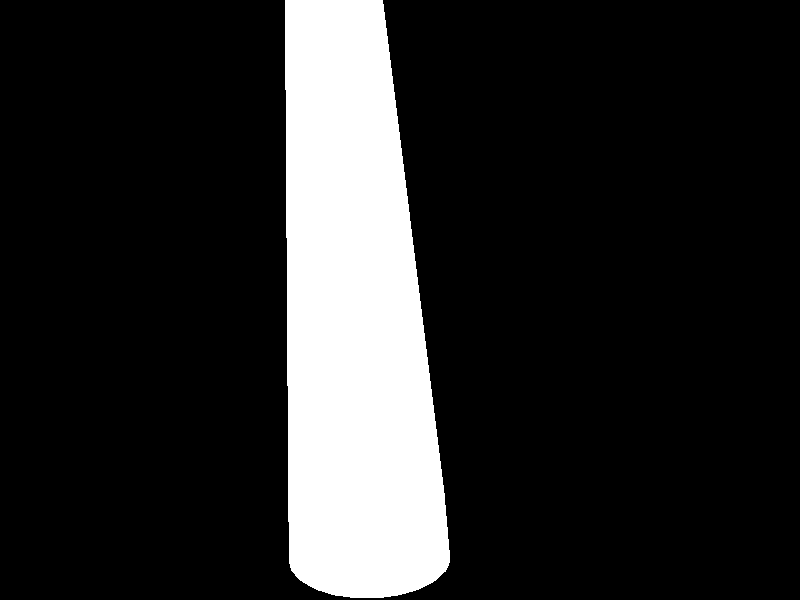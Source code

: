 // TLV_0_LFO_1.pov: Exported from Wings 3D 1.5.4 

#include "rad_def.inc"

global_settings{
	 assumed_gamma 2.200000
	 max_trace_level 5
	 ambient_light rgb <0.000000, 0.000000, 0.000000>
}
background { rgb <0.000000, 0.000000, 0.000000> }
#declare camera_location = <-7.363540, -0.139589, -3.390068>;
camera{
	 perspective
	 location camera_location
	 right (320 / 240) * x
	 up y
	 angle 57.822402
	 sky <0.096745, 0.994522, 0.039580>
	 look_at <-0.321772, -0.939251, -0.509204>
}
#declare wl_1_Infinite1 = light_source {
	 <-8.073540, 0.570411, -3.390068>
	 color rgb <1.000000, 1.000000, 1.000000>
	 fade_distance 1.000000
	 fade_power 0.000000
	 media_interaction on
	 media_attenuation off
	 parallel
	 point_at <0.285751, 0.496082, 0.474238>
}
#declare wl_2_Infinite2 = light_source {
	 <-6.653540, -0.849589, -3.390068>
	 color rgb <0.500000, 0.500000, 0.500000>
	 fade_distance 1.000000
	 fade_power 0.000000
	 media_interaction on
	 media_attenuation off
	 parallel
	 point_at <0.285751, 0.496082, 0.474238>
}
#declare wm_default = texture{
	 pigment{
		 color rgbf <1.000000, 1.000000, 1.000000, 0.000000>
	 }
	 finish {
		 ambient rgb <0.000000, 0.000000, 0.000000>
		 diffuse 0.700000
		 brilliance 1.000000
		 metallic 0.000000
		 specular 0.000000
		 roughness 1.010000
	 }
}
#declare wm_TLV_0_LFO_1_auv = texture{
	 pigment{
		 color rgbf <1.000000, 1.000000, 1.000000, 0.000000>
	 }
	 finish {
		 ambient rgb <0.000000, 0.000000, 0.000000>
		 diffuse 0.700000
		 brilliance 1.000000
		 metallic 0.000000
		 specular 1.000000
		 roughness 0.010000
	 }
}
#declare wo_0_TLV_0_LFO_1 = mesh2{
	 vertex_vectors { 282, <0.000000, 4.000000, 0.937500>, <0.109998, 4.000000, 0.923018>, <0.212500, 4.000000, 0.880561>, <0.300520, 4.000000, 0.813020>, <0.368061, 4.000000, 0.725000>, <0.410518, 4.000000, 0.622498>, <0.425000, 4.000000, 0.512500>, <0.410518, 4.000000, 0.402502>, <0.368061, 4.000000, 0.300000>, <0.300520, 4.000000, 0.211980>, 
			<0.212500, 4.000000, 0.144439>, <0.109998, 4.000000, 0.101982>, <0.000000, 4.000000, 0.087500>, <-0.109998, 4.000000, 0.101982>, <-0.212500, 4.000000, 0.144439>, <-0.300520, 4.000000, 0.211980>, <-0.368061, 4.000000, 0.300000>, <-0.410518, 4.000000, 0.402502>, <-0.425000, 4.000000, 0.512500>, <-0.410518, 4.000000, 0.622498>, <-0.368061, 4.000000, 0.725000>, 
			<-0.300520, 4.000000, 0.813020>, <-0.212500, 4.000000, 0.880561>, <-0.109998, 4.000000, 0.923018>, <-0.000000, -4.000000, 0.937500>, <0.242643, -4.000000, 0.905555>, <0.468750, -4.000000, 0.811899>, <0.662913, -4.000000, 0.662913>, <0.811899, -4.000000, 0.468750>, <0.905555, -4.000000, 0.242643>, <0.937500, -4.000000, 0.000000>, <0.905555, -4.000000, -0.242643>, 
			<0.811899, -4.000000, -0.468750>, <0.662913, -4.000000, -0.662913>, <0.468750, -4.000000, -0.811899>, <0.242643, -4.000000, -0.905555>, <0.000000, -4.000000, -0.937500>, <-0.242643, -4.000000, -0.905555>, <-0.468750, -4.000000, -0.811899>, <-0.662913, -4.000000, -0.662913>, <-0.811899, -4.000000, -0.468750>, <-0.905555, -4.000000, -0.242643>, <-0.937500, -4.000000, -0.000000>, 
			<-0.905555, -4.000000, 0.242643>, <-0.811899, -4.000000, 0.468750>, <-0.662913, -4.000000, 0.662913>, <-0.468750, -4.000000, 0.811899>, <-0.242643, -4.000000, 0.905555>, <-0.100000, 6.000000, 0.667500>, <-0.092388, 6.000000, 0.705768>, <-0.070711, 6.000000, 0.738211>, <-0.038268, 6.000000, 0.759888>, <0.000000, 6.000000, 0.767500>, <0.038268, 6.000000, 0.759888>, 
			<0.070711, 6.000000, 0.738211>, <0.092388, 6.000000, 0.705768>, <0.100000, 6.000000, 0.667500>, <0.092388, 6.000000, 0.629232>, <0.070711, 6.000000, 0.596789>, <0.038268, 6.000000, 0.575112>, <0.000000, 6.000000, 0.567500>, <-0.038268, 6.000000, 0.575112>, <-0.070711, 6.000000, 0.596789>, <-0.092388, 6.000000, 0.629232>, <-0.232937, -3.200000, 0.906833>, 
			<-0.450000, -3.200000, 0.816923>, <-0.636396, -3.200000, 0.673896>, <-0.779423, -3.200000, 0.487500>, <-0.869333, -3.200000, 0.270437>, <-0.900000, -3.200000, 0.037500>, <-0.869333, -3.200000, -0.195437>, <-0.779423, -3.200000, -0.412500>, <-0.636396, -3.200000, -0.598896>, <-0.450000, -3.200000, -0.741923>, <-0.232937, -3.200000, -0.831833>, <0.000000, -3.200000, -0.862500>, 
			<0.232937, -3.200000, -0.831833>, <0.450000, -3.200000, -0.741923>, <0.636396, -3.200000, -0.598896>, <0.779423, -3.200000, -0.412500>, <0.869333, -3.200000, -0.195437>, <0.900000, -3.200000, 0.037500>, <0.869333, -3.200000, 0.270437>, <0.779423, -3.200000, 0.487500>, <0.636396, -3.200000, 0.673896>, <0.450000, -3.200000, 0.816923>, <0.232937, -3.200000, 0.906833>, 
			<0.000000, -3.200000, 0.937500>, <-0.087500, 6.037500, 0.667500>, <-0.075777, 6.037500, 0.711250>, <-0.043750, 6.037500, 0.743277>, <0.000000, 6.037500, 0.755000>, <0.043750, 6.037500, 0.743277>, <0.075777, 6.037500, 0.711250>, <0.087500, 6.037500, 0.667500>, <0.075777, 6.037500, 0.623750>, <0.043750, 6.037500, 0.591723>, <0.000000, 6.037500, 0.580000>, 
			<-0.043750, 6.037500, 0.591723>, <-0.075777, 6.037500, 0.623750>, <-0.049255, 6.075000, 0.695937>, <-0.056875, 6.075000, 0.667500>, <-0.049255, 6.075000, 0.639062>, <-0.028437, 6.075000, 0.618245>, <0.000000, 6.075000, 0.610625>, <0.028438, 6.075000, 0.618245>, <0.049255, 6.075000, 0.639062>, <0.056875, 6.075000, 0.667500>, <0.049255, 6.075000, 0.695937>, 
			<0.028438, 6.075000, 0.716755>, <0.000000, 6.075000, 0.724375>, <-0.028437, 6.075000, 0.716755>, <0.000000, 6.100000, 0.667500>, <-0.343750, 4.500000, 0.551250>, <-0.317584, 4.500000, 0.682797>, <-0.243068, 4.500000, 0.794318>, <-0.131547, 4.500000, 0.868834>, <0.000000, 4.500000, 0.895000>, <0.131547, 4.500000, 0.868834>, <0.243068, 4.500000, 0.794318>, 
			<0.317584, 4.500000, 0.682797>, <0.343750, 4.500000, 0.551250>, <0.317584, 4.500000, 0.419703>, <0.243068, 4.500000, 0.308182>, <0.131547, 4.500000, 0.233666>, <0.000000, 4.500000, 0.207500>, <-0.131547, 4.500000, 0.233666>, <-0.243068, 4.500000, 0.308182>, <-0.317584, 4.500000, 0.419703>, <-0.185616, 5.000000, 0.775616>, <-0.100454, 5.000000, 0.832518>, 
			<0.000000, 5.000000, 0.852500>, <0.100454, 5.000000, 0.832518>, <0.185616, 5.000000, 0.775616>, <0.242518, 5.000000, 0.690454>, <0.262500, 5.000000, 0.590000>, <0.242518, 5.000000, 0.489546>, <0.185616, 5.000000, 0.404384>, <0.100454, 5.000000, 0.347482>, <0.000000, 5.000000, 0.327500>, <-0.100454, 5.000000, 0.347482>, <-0.185616, 5.000000, 0.404384>, 
			<-0.242518, 5.000000, 0.489546>, <-0.262500, 5.000000, 0.590000>, <-0.242518, 5.000000, 0.690454>, <-0.167453, 5.500000, 0.698111>, <-0.181250, 5.500000, 0.628750>, <-0.167453, 5.500000, 0.559389>, <-0.128163, 5.500000, 0.500587>, <-0.069361, 5.500000, 0.461297>, <0.000000, 5.500000, 0.447500>, <0.069361, 5.500000, 0.461297>, <0.128163, 5.500000, 0.500587>, 
			<0.167453, 5.500000, 0.559389>, <0.181250, 5.500000, 0.628750>, <0.167453, 5.500000, 0.698111>, <0.128163, 5.500000, 0.756913>, <0.069361, 5.500000, 0.796203>, <0.000000, 5.500000, 0.810000>, <-0.069361, 5.500000, 0.796203>, <-0.128163, 5.500000, 0.756913>, <-0.331250, 0.400000, 0.848742>, <-0.468458, 0.400000, 0.743458>, <-0.573742, 0.400000, 0.606250>, 
			<-0.639926, 0.400000, 0.446468>, <-0.662500, 0.400000, 0.275000>, <-0.639926, 0.400000, 0.103532>, <-0.573742, 0.400000, -0.056250>, <-0.468458, 0.400000, -0.193458>, <-0.331250, 0.400000, -0.298742>, <-0.171468, 0.400000, -0.364926>, <0.000000, 0.400000, -0.387500>, <0.171468, 0.400000, -0.364926>, <0.331250, 0.400000, -0.298742>, <0.468458, 0.400000, -0.193458>, 
			<0.573742, 0.400000, -0.056250>, <0.639926, 0.400000, 0.103532>, <0.662500, 0.400000, 0.275000>, <0.639926, 0.400000, 0.446468>, <0.573742, 0.400000, 0.606250>, <0.468458, 0.400000, 0.743458>, <0.331250, 0.400000, 0.848742>, <0.171468, 0.400000, 0.914926>, <0.000000, 0.400000, 0.937500>, <-0.171468, 0.400000, 0.914926>, <-0.271875, 2.200000, 0.864651>, 
			<-0.384489, 2.200000, 0.778239>, <-0.470901, 2.200000, 0.665625>, <-0.525222, 2.200000, 0.534483>, <-0.543750, 2.200000, 0.393750>, <-0.525222, 2.200000, 0.253017>, <-0.470901, 2.200000, 0.121875>, <-0.384489, 2.200000, 0.009261>, <-0.271875, 2.200000, -0.077151>, <-0.140733, 2.200000, -0.131472>, <0.000000, 2.200000, -0.150000>, <0.140733, 2.200000, -0.131472>, 
			<0.271875, 2.200000, -0.077151>, <0.384489, 2.200000, 0.009261>, <0.470901, 2.200000, 0.121875>, <0.525222, 2.200000, 0.253017>, <0.543750, 2.200000, 0.393750>, <0.525222, 2.200000, 0.534483>, <0.470901, 2.200000, 0.665625>, <0.384489, 2.200000, 0.778239>, <0.271875, 2.200000, 0.864651>, <0.140733, 2.200000, 0.918972>, <0.000000, 2.200000, 0.937500>, 
			<-0.140733, 2.200000, 0.918972>, <-0.202202, -1.400000, 0.910880>, <0.000000, -1.400000, 0.937500>, <0.202202, -1.400000, 0.910880>, <0.390625, -1.400000, 0.832832>, <0.552427, -1.400000, 0.708677>, <0.676582, -1.400000, 0.546875>, <0.754630, -1.400000, 0.358452>, <0.781250, -1.400000, 0.156250>, <0.754630, -1.400000, -0.045952>, <0.676582, -1.400000, -0.234375>, 
			<0.552427, -1.400000, -0.396177>, <0.390625, -1.400000, -0.520332>, <0.202202, -1.400000, -0.598380>, <0.000000, -1.400000, -0.625000>, <-0.202202, -1.400000, -0.598380>, <-0.390625, -1.400000, -0.520332>, <-0.552427, -1.400000, -0.396177>, <-0.676582, -1.400000, -0.234375>, <-0.754630, -1.400000, -0.045952>, <-0.781250, -1.400000, 0.156250>, <-0.754630, -1.400000, 0.358452>, 
			<-0.676582, -1.400000, 0.546875>, <-0.552427, -1.400000, 0.708677>, <-0.390625, -1.400000, 0.832832>, <-0.000000, -4.030000, 0.906250>, <0.234555, -4.030000, 0.875370>, <0.453125, -4.030000, 0.784836>, <0.640816, -4.030000, 0.640816>, <0.784836, -4.030000, 0.453125>, <0.875370, -4.030000, 0.234555>, <0.906250, -4.030000, 0.000000>, <0.875370, -4.030000, -0.234555>, 
			<0.784836, -4.030000, -0.453125>, <0.640816, -4.030000, -0.640816>, <0.453125, -4.030000, -0.784836>, <0.234555, -4.030000, -0.875370>, <-0.000000, -4.030000, -0.906250>, <-0.234555, -4.030000, -0.875370>, <-0.453125, -4.030000, -0.784836>, <-0.640816, -4.030000, -0.640816>, <-0.784836, -4.030000, -0.453125>, <-0.875370, -4.030000, -0.234555>, <-0.906250, -4.030000, -0.000000>, 
			<-0.875370, -4.030000, 0.234555>, <-0.784836, -4.030000, 0.453125>, <-0.640816, -4.030000, 0.640816>, <-0.453125, -4.030000, 0.784836>, <-0.234555, -4.030000, 0.875370>, <-0.000000, -4.030000, 0.000000>, <-0.307505, -3.193287, -0.868204>, <-0.283726, -3.200000, -0.810796>, <-0.422990, -3.193287, -0.820369>, <-0.399211, -3.200000, -0.762960>, <-0.262400, -1.392165, -0.640561>, 
			<-0.238671, -1.400000, -0.583274>, <-0.377885, -1.392165, -0.592725>, <-0.354156, -1.400000, -0.535438>, <-0.314662, -3.594411, -0.904231>, <-0.290840, -3.600000, -0.846720>, <-0.430147, -3.594411, -0.856396>, <-0.406325, -3.600000, -0.798885>, <-0.309197, -3.640065, -0.891038>, <-0.424682, -3.640065, -0.843202>, <-0.292979, -3.662250, -0.851884>, <-0.408464, -3.662250, -0.804048>, 
			<-0.239873, -0.492165, -0.526800>, <-0.216144, -0.500000, -0.469513>, <-0.355358, -0.492165, -0.478964>, <-0.331629, -0.500000, -0.421677>, <-0.346287, -0.450614, -0.457067>, <-0.230803, -0.450614, -0.504902>, <-0.328630, -0.437993, -0.414438>, <-0.213145, -0.437993, -0.462274>}
	 //#local average_center = <-0.027609, 1.019766, 0.257238>;
	 normal_vectors { 746, <0.258818, -0.001923, -0.965924>, <0.499982, -0.007559, -0.866003>, <0.707002, -0.016523, -0.707018>, <0.865669, -0.028199, -0.499822>, <0.965072, -0.041779, -0.258632>, <0.998412, -0.056326, -0.000055>, <0.963517, -0.070835, 0.258104>, <0.862978, -0.084313, 0.498158>, <0.703898, -0.095850, 0.703804>, <0.497297, -0.104676, 0.861242>, 
			<0.257269, -0.110211, 0.960034>, <-0.000000, -0.112096, 0.993697>, <-0.257269, -0.110211, 0.960034>, <-0.497297, -0.104676, 0.861242>, <-0.703898, -0.095850, 0.703804>, <-0.862978, -0.084313, 0.498158>, <-0.963517, -0.070835, 0.258104>, <-0.998412, -0.056326, -0.000055>, <-0.965072, -0.041779, -0.258632>, <-0.865669, -0.028199, -0.499822>, <-0.707002, -0.016523, -0.707018>, 
			<-0.499982, -0.007559, -0.866003>, <-0.258818, -0.001923, -0.965924>, <0.000000, 0.000000, -1.000000>, <0.858042, -0.512883, -0.026727>, <0.759030, -0.467808, -0.452801>, <0.406703, -0.495800, -0.767317>, <-0.000000, -0.483128, -0.875550>, <-0.406703, -0.495800, -0.767317>, <-0.795102, -0.446274, -0.410674>, <-0.858042, -0.512883, 0.026727>, <-0.759030, -0.467808, 0.452801>, 
			<-0.434965, -0.475054, 0.764937>, <0.026727, -0.512883, 0.858042>, <0.452801, -0.467808, 0.759030>, <0.764937, -0.475054, 0.434965>, <0.576485, -0.746248, -0.332834>, <0.603766, -0.797161, -0.000000>, <0.576151, -0.766511, 0.283746>, <0.332834, -0.746248, 0.576485>, <0.000000, -0.797161, 0.603766>, <-0.283746, -0.766511, 0.576151>, <-0.576485, -0.746248, 0.332834>, 
			<-0.603766, -0.797161, -0.000000>, <-0.576485, -0.746248, -0.332834>, <-0.301883, -0.797161, -0.522877>, <0.000000, -0.746248, -0.665668>, <0.301883, -0.797161, -0.522877>, <0.000000, -1.000000, -0.000000>, <0.987058, -0.160361, -0.000461>, <0.915192, -0.135632, -0.379510>, <0.702886, -0.107068, -0.703198>, <0.380861, -0.094557, -0.919784>, <0.000000, -0.084695, -0.996407>, 
			<-0.380861, -0.094557, -0.919784>, <-0.702886, -0.107068, -0.703198>, <-0.915192, -0.135632, -0.379510>, <-0.987058, -0.160361, -0.000461>, <-0.916093, -0.191264, 0.352409>, <-0.718530, -0.210126, 0.662995>, <-0.394813, -0.231410, 0.889141>, <-0.038655, -0.233199, 0.971661>, <0.349918, -0.232774, 0.907399>, <0.662991, -0.214199, 0.717329>, <0.906803, -0.192528, 0.375022>, 
			<0.702886, -0.107068, -0.703198>, <0.381019, -0.090523, -0.920125>, <0.000000, -0.084695, -0.996407>, <-0.381019, -0.090523, -0.920125>, <-0.702886, -0.107068, -0.703198>, <-0.915702, -0.131660, -0.379678>, <-0.987058, -0.160361, -0.000461>, <-0.879918, -0.192763, 0.434266>, <-0.662991, -0.214199, 0.717329>, <-0.347074, -0.228623, 0.909544>, <0.038655, -0.233199, 0.971661>, 
			<0.398313, -0.227065, 0.888701>, <0.736053, -0.208488, 0.644017>, <0.907477, -0.188671, 0.375352>, <0.987058, -0.160361, -0.000461>, <0.915702, -0.131660, -0.379678>, <0.915702, -0.131660, -0.379678>, <0.987058, -0.160361, -0.000461>, <0.907477, -0.188671, 0.375352>, <0.643613, -0.215267, 0.734454>, <0.372836, -0.227931, 0.899467>, <0.000000, -0.233373, 0.972387>, 
			<-0.372836, -0.227931, 0.899467>, <-0.691284, -0.212323, 0.690685>, <-0.931182, -0.183778, 0.314843>, <-0.987058, -0.160361, -0.000461>, <-0.915702, -0.131660, -0.379678>, <-0.702886, -0.107068, -0.703198>, <-0.381019, -0.090523, -0.920125>, <-0.000000, -0.084695, -0.996407>, <0.381019, -0.090523, -0.920125>, <0.702886, -0.107068, -0.703198>, <0.499976, -0.008838, -0.865994>, 
			<0.706964, -0.019318, -0.706986>, <0.865539, -0.032966, -0.499756>, <0.964760, -0.048836, -0.258561>, <0.997831, -0.065824, -0.000074>, <0.962636, -0.082757, 0.257845>, <0.861864, -0.098472, 0.497488>, <0.702727, -0.111910, 0.702603>, <0.496312, -0.122181, 0.859503>, <0.256705, -0.128619, 0.957893>, <0.000000, -0.130811, 0.991407>, <-0.256705, -0.128619, 0.957893>, 
			<-0.496312, -0.122181, 0.859503>, <-0.702727, -0.111910, 0.702603>, <-0.861864, -0.098472, 0.497488>, <-0.962636, -0.082757, 0.257845>, <-0.997831, -0.065824, -0.000074>, <-0.964760, -0.048836, -0.258561>, <-0.865539, -0.032966, -0.499756>, <-0.706964, -0.019319, -0.706986>, <-0.461534, -0.007384, -0.887092>, <-0.216221, -0.001497, -0.976343>, <0.000000, -0.000000, -1.000000>, 
			<0.258818, -0.002248, -0.965924>, <0.499976, -0.008838, -0.865994>, <0.706964, -0.019318, -0.706986>, <0.865539, -0.032966, -0.499756>, <0.971152, -0.050490, -0.233057>, <0.997575, -0.067045, 0.018690>, <0.962636, -0.082757, 0.257845>, <0.861864, -0.098472, 0.497488>, <0.702727, -0.111910, 0.702603>, <0.496312, -0.122181, 0.859503>, <0.231389, -0.129013, 0.964269>, 
			<-0.018643, -0.130788, 0.991235>, <-0.256705, -0.128619, 0.957893>, <-0.496312, -0.122181, 0.859503>, <-0.702727, -0.111910, 0.702603>, <-0.861864, -0.098472, 0.497488>, <-0.969223, -0.081068, 0.232454>, <-0.997735, -0.064580, -0.018837>, <-0.964760, -0.048836, -0.258561>, <-0.865539, -0.032966, -0.499756>, <-0.706964, -0.019319, -0.706986>, <-0.516169, -0.009457, -0.856434>, 
			<-0.258818, -0.002248, -0.965924>, <0.018804, -0.000000, -0.999823>, <0.258818, -0.002248, -0.965924>, <0.258818, -0.002248, -0.965924>, <0.000000, -0.000000, -1.000000>, <-0.284152, -0.002697, -0.958775>, <-0.516169, -0.009457, -0.856434>, <-0.706964, -0.019319, -0.706986>, <-0.865539, -0.032966, -0.499756>, <-0.964760, -0.048836, -0.258561>, <-0.997831, -0.065824, -0.000074>, 
			<-0.962636, -0.082757, 0.257845>, <-0.861864, -0.098472, 0.497488>, <-0.702727, -0.111910, 0.702603>, <-0.496312, -0.122181, 0.859503>, <-0.256705, -0.128619, 0.957893>, <0.000000, -0.130811, 0.991407>, <0.256705, -0.128619, 0.957893>, <0.496312, -0.122181, 0.859503>, <0.702727, -0.111910, 0.702603>, <0.861864, -0.098472, 0.497488>, <0.962636, -0.082757, 0.257845>, 
			<0.997831, -0.065824, -0.000074>, <0.964760, -0.048836, -0.258561>, <0.865539, -0.032966, -0.499756>, <0.706964, -0.019318, -0.706986>, <0.499976, -0.008838, -0.865994>, <-0.000000, 1.000000, -0.000000>, <-0.924549, -0.021331, 0.380466>, <0.924561, 0.021308, -0.380439>, <-0.924748, -0.024852, 0.379768>, <0.924791, 0.024842, -0.379663>, <-0.924179, -0.008877, 0.381857>, 
			<0.924067, 0.005931, -0.382185>, <-0.924248, -0.008281, 0.381703>, <0.924408, 0.012422, -0.381203>, <0.000000, -0.093477, -0.995621>, <0.000000, -0.093477, -0.995621>, <-0.043842, -0.000000, -0.999038>, <0.000000, -0.093477, -0.995621>, <0.000000, -0.093477, -0.995621>, <-0.043842, -0.000000, -0.999038>, <-0.043842, -0.000000, -0.999038>, <-0.257801, -0.093109, -0.961701>, 
			<-0.300916, -0.002994, -0.953646>, <-0.257801, -0.093109, -0.961701>, <-0.300916, -0.002994, -0.953646>, <-0.300916, -0.002994, -0.953646>, <-0.497268, -0.100722, -0.861730>, <-0.499976, -0.008838, -0.865994>, <-0.497268, -0.100722, -0.861730>, <-0.499976, -0.008838, -0.865994>, <-0.702232, -0.115792, -0.702469>, <-0.702232, -0.115792, -0.702469>, <-0.706964, -0.019319, -0.706986>, 
			<-0.706964, -0.019319, -0.706986>, <-0.706964, -0.019319, -0.706986>, <-0.702232, -0.115792, -0.702469>, <-0.702232, -0.115792, -0.702469>, <-0.706964, -0.019319, -0.706986>, <-0.858864, -0.128555, -0.495809>, <-0.858864, -0.128555, -0.495809>, <-0.865539, -0.032966, -0.499756>, <-0.865539, -0.032966, -0.499756>, <-0.955378, -0.146653, -0.256409>, <-0.964760, -0.048836, -0.258561>, 
			<-0.964760, -0.048836, -0.258561>, <-0.955378, -0.146653, -0.256409>, <-0.964760, -0.048836, -0.258561>, <-0.964760, -0.048836, -0.258561>, <-0.985634, -0.168893, -0.000343>, <-0.985634, -0.168893, -0.000343>, <-0.996685, -0.068635, 0.043673>, <-0.985634, -0.168893, -0.000343>, <-0.985634, -0.168893, -0.000343>, <-0.996685, -0.068635, 0.043673>, <-0.996685, -0.068635, 0.043673>, 
			<-0.949208, -0.185180, 0.254386>, <-0.950186, -0.085443, 0.299742>, <-0.949208, -0.185180, 0.254386>, <-0.950186, -0.085443, 0.299742>, <-0.950186, -0.085443, 0.299742>, <-0.848299, -0.202748, 0.489165>, <-0.848299, -0.202748, 0.489165>, <-0.861864, -0.098472, 0.497488>, <-0.861864, -0.098472, 0.497488>, <-0.689909, -0.220589, 0.689467>, <-0.689909, -0.220589, 0.689467>, 
			<-0.702727, -0.111910, 0.702603>, <-0.702727, -0.111910, 0.702603>, <-0.689909, -0.220589, 0.689467>, <-0.689909, -0.220589, 0.689467>, <-0.702727, -0.111910, 0.702603>, <-0.702727, -0.111910, 0.702603>, <-0.486524, -0.229219, 0.843062>, <-0.486524, -0.229219, 0.843062>, <-0.496312, -0.122181, 0.859503>, <-0.496312, -0.122181, 0.859503>, <-0.251892, -0.236306, 0.938461>, 
			<-0.256705, -0.128619, 0.957893>, <-0.256705, -0.128619, 0.957893>, <-0.251892, -0.236306, 0.938461>, <-0.256705, -0.128619, 0.957893>, <-0.256705, -0.128619, 0.957893>, <-0.000000, -0.241508, 0.970399>, <-0.000000, -0.241508, 0.970399>, <0.043466, -0.130687, 0.990470>, <-0.000000, -0.241508, 0.970399>, <-0.000000, -0.241508, 0.970399>, <0.043466, -0.130687, 0.990470>, 
			<0.043466, -0.130687, 0.990470>, <0.251892, -0.236306, 0.938461>, <0.298483, -0.127767, 0.945824>, <0.251892, -0.236306, 0.938461>, <0.298483, -0.127767, 0.945824>, <0.298483, -0.127767, 0.945824>, <0.486524, -0.229219, 0.843062>, <0.486524, -0.229219, 0.843062>, <0.496312, -0.122181, 0.859503>, <0.496312, -0.122181, 0.859503>, <0.689909, -0.220589, 0.689467>, 
			<0.689909, -0.220589, 0.689467>, <0.702727, -0.111910, 0.702603>, <0.702727, -0.111910, 0.702603>, <0.689909, -0.220589, 0.689467>, <0.689909, -0.220589, 0.689467>, <0.702727, -0.111910, 0.702603>, <0.702727, -0.111910, 0.702603>, <0.848299, -0.202748, 0.489165>, <0.848299, -0.202748, 0.489165>, <0.861864, -0.098472, 0.497488>, <0.861864, -0.098472, 0.497488>, 
			<0.949208, -0.185180, 0.254386>, <0.962636, -0.082757, 0.257845>, <0.962636, -0.082757, 0.257845>, <0.949208, -0.185180, 0.254386>, <0.962636, -0.082757, 0.257845>, <0.962636, -0.082757, 0.257845>, <0.985634, -0.168893, -0.000343>, <0.985634, -0.168893, -0.000343>, <0.997058, -0.062887, -0.043820>, <0.985634, -0.168893, -0.000343>, <0.985634, -0.168893, -0.000343>, 
			<0.997058, -0.062887, -0.043820>, <0.997058, -0.062887, -0.043820>, <0.955378, -0.146653, -0.256409>, <0.952626, -0.046005, -0.300644>, <0.955378, -0.146653, -0.256409>, <0.952626, -0.046005, -0.300644>, <0.952626, -0.046005, -0.300644>, <0.858864, -0.128555, -0.495809>, <0.858864, -0.128555, -0.495809>, <0.865539, -0.032966, -0.499756>, <0.865539, -0.032966, -0.499756>, 
			<0.702232, -0.115792, -0.702469>, <0.702232, -0.115792, -0.702469>, <0.706964, -0.019318, -0.706986>, <0.706964, -0.019318, -0.706986>, <0.702232, -0.115792, -0.702469>, <0.702232, -0.115792, -0.702469>, <0.706964, -0.019318, -0.706986>, <0.706964, -0.019318, -0.706986>, <0.497268, -0.100722, -0.861730>, <0.497268, -0.100722, -0.861730>, <0.499976, -0.008838, -0.865994>, 
			<0.499976, -0.008838, -0.865994>, <0.257801, -0.093109, -0.961701>, <0.258818, -0.002248, -0.965924>, <0.258818, -0.002248, -0.965924>, <0.257801, -0.093109, -0.961701>, <0.258818, -0.002248, -0.965924>, <0.258818, -0.002248, -0.965924>, <0.000000, 0.000000, -1.000000>, <0.000000, 0.000000, -1.000000>, <0.000000, 0.721387, -0.692532>, <0.000000, 0.721387, -0.692532>, 
			<0.000000, 0.000000, -1.000000>, <0.000000, 0.721387, -0.692532>, <0.000000, 0.000000, -1.000000>, <0.000000, 0.721387, -0.692532>, <-0.258818, -0.001597, -0.965925>, <-0.179240, 0.721387, -0.668934>, <-0.258818, -0.001597, -0.965925>, <-0.179240, 0.721387, -0.668934>, <-0.499988, -0.006280, -0.866010>, <-0.499988, -0.006280, -0.866010>, <-0.346266, 0.721387, -0.599750>, 
			<-0.346266, 0.721387, -0.599750>, <-0.499988, -0.006280, -0.866010>, <-0.346266, 0.721387, -0.599750>, <-0.346266, 0.721387, -0.599750>, <-0.499988, -0.006280, -0.866010>, <-0.489694, 0.721387, -0.489694>, <-0.489694, 0.721387, -0.489694>, <-0.707035, -0.013728, -0.707046>, <-0.707035, -0.013728, -0.707046>, <-0.865780, -0.023430, -0.499877>, <-0.865780, -0.023430, -0.499877>, 
			<-0.599750, 0.721387, -0.346266>, <-0.599750, 0.721387, -0.346266>, <-0.599750, 0.721387, -0.346266>, <-0.599750, 0.721387, -0.346266>, <-0.865780, -0.023430, -0.499877>, <-0.865780, -0.023430, -0.499877>, <-0.668934, 0.721387, -0.179240>, <-0.668934, 0.721387, -0.179240>, <-0.965337, -0.034721, -0.258689>, <-0.965337, -0.034721, -0.258689>, <-0.998903, -0.046822, -0.000037>, 
			<-0.998903, -0.046822, -0.000037>, <-0.692532, 0.721387, -0.000000>, <-0.692532, 0.721387, -0.000000>, <-0.692532, 0.721387, -0.000000>, <-0.692532, 0.721387, -0.000000>, <-0.998903, -0.046822, -0.000037>, <-0.998903, -0.046822, -0.000037>, <-0.668934, 0.721387, 0.179240>, <-0.668934, 0.721387, 0.179240>, <-0.964260, -0.058903, 0.258326>, <-0.964260, -0.058903, 0.258326>, 
			<-0.863917, -0.070137, 0.498727>, <-0.863917, -0.070137, 0.498727>, <-0.599750, 0.721387, 0.346266>, <-0.599750, 0.721387, 0.346266>, <-0.599750, 0.721387, 0.346266>, <-0.599750, 0.721387, 0.346266>, <-0.863917, -0.070137, 0.498727>, <-0.863917, -0.070137, 0.498727>, <-0.489694, 0.721387, 0.489694>, <-0.489694, 0.721387, 0.489694>, <-0.704885, -0.079764, 0.704822>, 
			<-0.704885, -0.079764, 0.704822>, <-0.498128, -0.087136, 0.862714>, <-0.498128, -0.087136, 0.862714>, <-0.346266, 0.721387, 0.599750>, <-0.346266, 0.721387, 0.599750>, <-0.346266, 0.721387, 0.599750>, <-0.346266, 0.721387, 0.599750>, <-0.498128, -0.087136, 0.862714>, <-0.498128, -0.087136, 0.862714>, <-0.179240, 0.721387, 0.668934>, <-0.179240, 0.721387, 0.668934>, 
			<-0.257745, -0.091764, 0.961846>, <-0.257745, -0.091764, 0.961846>, <-0.000000, -0.093341, 0.995634>, <-0.000000, -0.093341, 0.995634>, <0.000000, 0.721387, 0.692532>, <0.000000, 0.721387, 0.692532>, <0.000000, 0.721387, 0.692532>, <0.000000, 0.721387, 0.692532>, <-0.000000, -0.093341, 0.995634>, <-0.000000, -0.093341, 0.995634>, <0.179240, 0.721387, 0.668934>, 
			<0.179240, 0.721387, 0.668934>, <0.257745, -0.091764, 0.961846>, <0.257745, -0.091764, 0.961846>, <0.498128, -0.087137, 0.862714>, <0.498128, -0.087137, 0.862714>, <0.346266, 0.721387, 0.599750>, <0.346266, 0.721387, 0.599750>, <0.346266, 0.721387, 0.599750>, <0.346266, 0.721387, 0.599750>, <0.498128, -0.087137, 0.862714>, <0.498128, -0.087137, 0.862714>, 
			<0.489694, 0.721387, 0.489694>, <0.489694, 0.721387, 0.489694>, <0.704885, -0.079764, 0.704822>, <0.704885, -0.079764, 0.704822>, <0.863917, -0.070137, 0.498727>, <0.863917, -0.070137, 0.498727>, <0.599750, 0.721387, 0.346266>, <0.599750, 0.721387, 0.346266>, <0.599750, 0.721387, 0.346266>, <0.599750, 0.721387, 0.346266>, <0.863917, -0.070137, 0.498727>, 
			<0.863917, -0.070137, 0.498727>, <0.668934, 0.721387, 0.179240>, <0.668934, 0.721387, 0.179240>, <0.964260, -0.058903, 0.258326>, <0.964260, -0.058903, 0.258326>, <0.998903, -0.046822, -0.000037>, <0.998903, -0.046822, -0.000037>, <0.692532, 0.721387, -0.000000>, <0.692532, 0.721387, -0.000000>, <0.692532, 0.721387, -0.000000>, <0.692532, 0.721387, -0.000000>, 
			<0.998903, -0.046822, -0.000037>, <0.998903, -0.046822, -0.000037>, <0.668934, 0.721387, -0.179240>, <0.668934, 0.721387, -0.179240>, <0.965337, -0.034721, -0.258689>, <0.965337, -0.034721, -0.258689>, <0.865780, -0.023430, -0.499877>, <0.865780, -0.023430, -0.499877>, <0.599750, 0.721387, -0.346266>, <0.599750, 0.721387, -0.346266>, <0.599750, 0.721387, -0.346266>, 
			<0.599750, 0.721387, -0.346266>, <0.865780, -0.023430, -0.499877>, <0.865780, -0.023430, -0.499877>, <0.489694, 0.721387, -0.489694>, <0.489694, 0.721387, -0.489694>, <0.707035, -0.013728, -0.707046>, <0.707035, -0.013728, -0.707046>, <0.499988, -0.006280, -0.866010>, <0.499988, -0.006280, -0.866010>, <0.346266, 0.721387, -0.599750>, <0.346266, 0.721387, -0.599750>, 
			<0.346266, 0.721387, -0.599750>, <0.346266, 0.721387, -0.599750>, <0.499988, -0.006280, -0.866010>, <0.499988, -0.006280, -0.866010>, <0.258818, -0.001597, -0.965925>, <0.179240, 0.721387, -0.668934>, <0.258818, -0.001597, -0.965925>, <0.179240, 0.721387, -0.668934>, <0.937756, -0.337450, 0.082107>, <0.987058, -0.160361, -0.000461>, <0.987058, -0.160361, -0.000461>, 
			<0.987058, -0.160361, -0.000461>, <0.937756, -0.337450, 0.082107>, <0.937756, -0.337450, 0.082107>, <0.987058, -0.160361, -0.000461>, <0.889593, -0.321193, -0.324745>, <0.889593, -0.321193, -0.324745>, <0.915702, -0.131660, -0.379678>, <0.889593, -0.321193, -0.324745>, <0.915702, -0.131660, -0.379678>, <0.671042, -0.315287, -0.671042>, <0.671042, -0.315287, -0.671042>, 
			<0.671042, -0.315287, -0.671042>, <0.702886, -0.107068, -0.703198>, <0.702886, -0.107068, -0.703198>, <0.702886, -0.107068, -0.703198>, <0.702886, -0.107068, -0.703198>, <0.364127, -0.332184, -0.870095>, <0.364127, -0.332184, -0.870095>, <0.381019, -0.090523, -0.920125>, <0.381019, -0.090523, -0.920125>, <-0.000000, -0.349784, -0.936830>, <-0.000000, -0.349784, -0.936830>, 
			<-0.000000, -0.084695, -0.996407>, <-0.000000, -0.084695, -0.996407>, <-0.000000, -0.349784, -0.936830>, <-0.000000, -0.084695, -0.996407>, <-0.000000, -0.084695, -0.996407>, <-0.000000, -0.349784, -0.936830>, <-0.364127, -0.332184, -0.870095>, <-0.381019, -0.090523, -0.920125>, <-0.381019, -0.090523, -0.920125>, <-0.364127, -0.332184, -0.870095>, <-0.671042, -0.315287, -0.671042>, 
			<-0.671042, -0.315287, -0.671042>, <-0.671042, -0.315287, -0.671042>, <-0.702886, -0.107068, -0.703198>, <-0.702886, -0.107068, -0.703198>, <-0.702886, -0.107068, -0.703198>, <-0.702886, -0.107068, -0.703198>, <-0.870095, -0.332184, -0.364127>, <-0.915702, -0.131660, -0.379678>, <-0.915702, -0.131660, -0.379678>, <-0.870095, -0.332184, -0.364127>, <-0.937756, -0.337450, -0.082107>, 
			<-0.987058, -0.160361, -0.000461>, <-0.987058, -0.160361, -0.000461>, <-0.937756, -0.337450, -0.082107>, <-0.987058, -0.160361, -0.000461>, <-0.937756, -0.337450, -0.082107>, <-0.987058, -0.160361, -0.000461>, <-0.889593, -0.321193, 0.324745>, <-0.889593, -0.321193, 0.324745>, <-0.879918, -0.192763, 0.434266>, <-0.879918, -0.192763, 0.434266>, <-0.889593, -0.321193, 0.324745>, 
			<-0.879918, -0.192763, 0.434266>, <-0.671042, -0.315287, 0.671042>, <-0.671042, -0.315287, 0.671042>, <-0.671042, -0.315287, 0.671042>, <-0.691284, -0.212323, 0.690685>, <-0.691284, -0.212323, 0.690685>, <-0.364127, -0.332184, 0.870095>, <-0.372836, -0.227931, 0.899467>, <-0.372836, -0.227931, 0.899467>, <-0.372836, -0.227931, 0.899467>, <-0.372836, -0.227931, 0.899467>, 
			<-0.364127, -0.332184, 0.870095>, <-0.082107, -0.337450, 0.937756>, <-0.082107, -0.337450, 0.937756>, <0.000000, -0.233373, 0.972387>, <0.000000, -0.233373, 0.972387>, <-0.082107, -0.337450, 0.937756>, <0.324745, -0.321193, 0.889593>, <0.324745, -0.321193, 0.889593>, <0.372836, -0.227931, 0.899467>, <0.372836, -0.227931, 0.899467>, <0.324745, -0.321193, 0.889593>, 
			<0.372836, -0.227931, 0.899467>, <0.372836, -0.227931, 0.899467>, <0.671042, -0.315287, 0.671042>, <0.671042, -0.315287, 0.671042>, <0.671042, -0.315287, 0.671042>, <0.736053, -0.208488, 0.644017>, <0.736053, -0.208488, 0.644017>, <0.736053, -0.208488, 0.644017>, <0.870095, -0.332184, 0.364127>, <0.907477, -0.188671, 0.375352>, <0.870095, -0.332184, 0.364127>, 
			<0.907477, -0.188671, 0.375352>, <0.000000, 0.721387, -0.692532>, <0.000000, 0.721387, -0.692532>, <-0.000000, 1.000000, 0.000000>, <-0.000000, 1.000000, 0.000000>, <-0.179240, 0.721387, -0.668934>, <-0.179240, 0.721387, -0.668934>, <0.000000, 1.000000, 0.000000>, <0.000000, 1.000000, 0.000000>, <-0.179240, 0.721387, -0.668934>, <-0.179240, 0.721387, -0.668934>, 
			<-0.346266, 0.721387, -0.599750>, <-0.346266, 0.721387, -0.599750>, <0.000000, 1.000000, 0.000000>, <0.000000, 1.000000, 0.000000>, <-0.489694, 0.721387, -0.489694>, <-0.489694, 0.721387, -0.489694>, <0.000000, 1.000000, 0.000000>, <0.000000, 1.000000, 0.000000>, <-0.489694, 0.721387, -0.489694>, <-0.489694, 0.721387, -0.489694>, <-0.599750, 0.721387, -0.346266>, 
			<-0.599750, 0.721387, -0.346266>, <0.000000, 1.000000, 0.000000>, <0.000000, 1.000000, 0.000000>, <-0.668934, 0.721387, -0.179240>, <-0.668934, 0.721387, -0.179240>, <0.000000, 1.000000, 0.000000>, <0.000000, 1.000000, 0.000000>, <-0.668934, 0.721387, -0.179240>, <-0.668934, 0.721387, -0.179240>, <-0.692532, 0.721387, -0.000000>, <-0.692532, 0.721387, -0.000000>, 
			<0.000000, 1.000000, 0.000000>, <0.000000, 1.000000, 0.000000>, <-0.668934, 0.721387, 0.179240>, <-0.668934, 0.721387, 0.179240>, <0.000000, 1.000000, -0.000000>, <0.000000, 1.000000, -0.000000>, <-0.668934, 0.721387, 0.179240>, <-0.668934, 0.721387, 0.179240>, <-0.599750, 0.721387, 0.346266>, <-0.599750, 0.721387, 0.346266>, <0.000000, 1.000000, -0.000000>, 
			<0.000000, 1.000000, -0.000000>, <-0.489694, 0.721387, 0.489694>, <-0.489694, 0.721387, 0.489694>, <0.000000, 1.000000, -0.000000>, <0.000000, 1.000000, -0.000000>, <-0.489694, 0.721387, 0.489694>, <-0.489694, 0.721387, 0.489694>, <-0.346266, 0.721387, 0.599750>, <-0.346266, 0.721387, 0.599750>, <0.000000, 1.000000, -0.000000>, <0.000000, 1.000000, -0.000000>, 
			<-0.179240, 0.721387, 0.668934>, <-0.179240, 0.721387, 0.668934>, <0.000000, 1.000000, -0.000000>, <0.000000, 1.000000, -0.000000>, <-0.179240, 0.721387, 0.668934>, <-0.179240, 0.721387, 0.668934>, <-0.000000, 0.721387, 0.692532>, <-0.000000, 0.721387, 0.692532>, <-0.000000, 1.000000, -0.000000>, <-0.000000, 1.000000, -0.000000>, <0.179240, 0.721387, 0.668934>, 
			<0.179240, 0.721387, 0.668934>, <-0.000000, 1.000000, -0.000000>, <-0.000000, 1.000000, -0.000000>, <0.179240, 0.721387, 0.668934>, <0.179240, 0.721387, 0.668934>, <0.346266, 0.721387, 0.599750>, <0.346266, 0.721387, 0.599750>, <-0.000000, 1.000000, -0.000000>, <-0.000000, 1.000000, -0.000000>, <0.489694, 0.721387, 0.489694>, <0.489694, 0.721387, 0.489694>, 
			<-0.000000, 1.000000, -0.000000>, <-0.000000, 1.000000, -0.000000>, <0.489694, 0.721387, 0.489694>, <0.489694, 0.721387, 0.489694>, <0.599750, 0.721387, 0.346266>, <0.599750, 0.721387, 0.346266>, <-0.000000, 1.000000, -0.000000>, <-0.000000, 1.000000, -0.000000>, <0.668934, 0.721387, 0.179240>, <0.668934, 0.721387, 0.179240>, <-0.000000, 1.000000, -0.000000>, 
			<-0.000000, 1.000000, -0.000000>, <0.668934, 0.721387, 0.179240>, <0.668934, 0.721387, 0.179240>, <0.692532, 0.721387, -0.000000>, <0.692532, 0.721387, -0.000000>, <-0.000000, 1.000000, -0.000000>, <-0.000000, 1.000000, -0.000000>, <0.668934, 0.721387, -0.179240>, <0.668934, 0.721387, -0.179240>, <-0.000000, 1.000000, 0.000000>, <-0.000000, 1.000000, 0.000000>, 
			<0.668934, 0.721387, -0.179240>, <0.668934, 0.721387, -0.179240>, <0.599750, 0.721387, -0.346266>, <0.599750, 0.721387, -0.346266>, <-0.000000, 1.000000, 0.000000>, <-0.000000, 1.000000, 0.000000>, <0.489694, 0.721387, -0.489694>, <0.489694, 0.721387, -0.489694>, <-0.000000, 1.000000, 0.000000>, <-0.000000, 1.000000, 0.000000>, <0.489694, 0.721387, -0.489694>, 
			<0.489694, 0.721387, -0.489694>, <0.346266, 0.721387, -0.599750>, <0.346266, 0.721387, -0.599750>, <-0.000000, 1.000000, 0.000000>, <-0.000000, 1.000000, 0.000000>, <0.179240, 0.721387, -0.668934>, <0.179240, 0.721387, -0.668934>, <-0.000000, 1.000000, 0.000000>, <-0.000000, 1.000000, 0.000000>, <0.179240, 0.721387, -0.668934>, <0.179240, 0.721387, -0.668934>, 
			<-0.924561, -0.021308, 0.380438>, <0.380469, -0.107419, 0.918534>, <-0.924561, -0.021308, 0.380438>, <0.380469, -0.107419, 0.918534>, <-0.924561, -0.021308, 0.380438>, <-0.924561, -0.021308, 0.380438>, <0.380469, -0.107419, 0.918534>, <0.380469, -0.107419, 0.918534>, <0.924548, 0.021298, -0.380470>, <0.924548, 0.021298, -0.380470>, <0.380469, -0.107419, 0.918534>, 
			<0.380469, -0.107419, 0.918534>, <-0.924791, -0.024834, 0.379664>, <0.379665, -0.125359, 0.916592>, <-0.924791, -0.024834, 0.379664>, <0.379665, -0.125359, 0.916592>, <0.379665, -0.125359, 0.916592>, <0.924748, 0.024852, -0.379768>, <0.379665, -0.125359, 0.916592>, <0.924748, 0.024852, -0.379768>, <0.379665, -0.125359, 0.916592>, <0.924748, 0.024852, -0.379768>, 
			<0.924748, 0.024852, -0.379768>, <0.379665, -0.125359, 0.916592>, <-0.924148, -0.008871, 0.381932>, <0.380503, 0.106593, 0.918616>, <-0.924148, -0.008871, 0.381932>, <0.380503, 0.106593, 0.918616>, <0.924262, 0.011836, -0.381575>, <0.380503, 0.106593, 0.918616>, <0.380503, 0.106593, 0.918616>, <0.924262, 0.011836, -0.381575>, <0.924262, 0.011836, -0.381575>, 
			<0.380503, 0.106593, 0.918616>, <0.380503, 0.106593, 0.918616>, <0.293711, 0.641044, 0.709082>, <-0.923880, -0.000000, 0.382683>, <-0.923880, -0.000000, 0.382683>, <0.293711, 0.641044, 0.709082>, <0.293711, 0.641044, 0.709082>, <0.293711, 0.641044, 0.709082>, <0.293711, 0.641044, 0.709082>, <0.923880, 0.000000, -0.382683>, <0.923880, 0.000000, -0.382683>, 
			<0.293711, 0.641044, 0.709082>, <-0.923880, -0.000000, 0.382683>, <0.177475, 0.885958, 0.428463>, <0.177475, 0.885958, 0.428463>, <0.923880, 0.000000, -0.382683>, <0.177475, 0.885958, 0.428463>, <0.363010, -0.316504, 0.876384>, <-0.924552, -0.016562, 0.380697>, <0.363010, -0.316504, 0.876384>, <-0.924552, -0.016562, 0.380697>, <-0.924552, -0.016562, 0.380697>, 
			<0.363010, -0.316504, 0.876384>, <0.363010, -0.316504, 0.876384>, <0.363010, -0.316504, 0.876384>, <0.924408, 0.012422, -0.381203>, <0.924408, 0.012422, -0.381203>, <0.363010, -0.316504, 0.876384>, <0.234541, -0.790172, 0.566232>, <0.923880, -0.000000, -0.382683>, <0.923880, -0.000000, -0.382683>, <0.234541, -0.790172, 0.566232>, <0.234541, -0.790172, 0.566232>, 
			<0.234541, -0.790172, 0.566232>, <0.234541, -0.790172, 0.566232>, <-0.923880, 0.000000, 0.382683>, <-0.923880, 0.000000, 0.382683>, <0.234541, -0.790172, 0.566232>, <0.923880, -0.000000, -0.382683>, <0.100969, -0.964565, 0.243762>, <0.100969, -0.964565, 0.243762>, <-0.923880, 0.000000, 0.382683>, <0.100969, -0.964565, 0.243762>}
	 uv_vectors { 520, <0.009527, 0.009502>, <0.009527, 0.086472>, <0.009527, 0.096386>, <0.009527, 0.269768>, <0.009527, 0.279052>, <0.009527, 0.452925>, <0.009527, 0.462586>, <0.009527, 0.636513>, <0.024451, 0.462586>, <0.024451, 0.636513>, 
			<0.027408, 0.279052>, <0.027408, 0.452925>, <0.030420, 0.096386>, <0.030420, 0.269768>, <0.032566, 0.009502>, <0.032566, 0.086472>, <0.039528, 0.462586>, <0.039528, 0.636513>, <0.045469, 0.279052>, <0.045469, 0.452925>, <0.051459, 0.096386>, 
			<0.051459, 0.269768>, <0.054608, 0.462586>, <0.054608, 0.636513>, <0.055752, 0.009502>, <0.055752, 0.086472>, <0.063520, 0.279052>, <0.063520, 0.452925>, <0.069696, 0.462586>, <0.069696, 0.636513>, <0.072547, 0.096386>, <0.072547, 0.269768>, 
			<0.078937, 0.009502>, <0.078937, 0.086472>, <0.081605, 0.279052>, <0.081605, 0.452925>, <0.084795, 0.462586>, <0.084795, 0.636513>, <0.093643, 0.096386>, <0.093643, 0.269768>, <0.099713, 0.279052>, <0.099713, 0.452925>, <0.099910, 0.462586>, 
			<0.099910, 0.636513>, <0.102104, 0.009502>, <0.102104, 0.086472>, <0.114775, 0.096386>, <0.114775, 0.269768>, <0.115042, 0.462586>, <0.115042, 0.636513>, <0.117800, 0.279052>, <0.117800, 0.452925>, <0.125241, 0.009502>, <0.125241, 0.086472>, 
			<0.130189, 0.462586>, <0.130189, 0.636513>, <0.135920, 0.279052>, <0.135920, 0.452925>, <0.135926, 0.269768>, <0.135926, 0.096386>, <0.145345, 0.462586>, <0.145345, 0.636513>, <0.148348, 0.009502>, <0.148348, 0.086472>, <0.154015, 0.279052>, 
			<0.154015, 0.452925>, <0.156933, 0.096386>, <0.156933, 0.269768>, <0.160498, 0.462586>, <0.160498, 0.636513>, <0.171372, 0.009502>, <0.171372, 0.086472>, <0.172119, 0.279052>, <0.172119, 0.452925>, <0.175634, 0.462586>, <0.175634, 0.636513>, 
			<0.177963, 0.096386>, <0.177963, 0.269768>, <0.190249, 0.279052>, <0.190249, 0.452925>, <0.190728, 0.462586>, <0.190728, 0.636513>, <0.190735, 0.462586>, <0.190735, 0.636513>, <0.194357, 0.009502>, <0.194357, 0.086472>, <0.199019, 0.096386>, 
			<0.199019, 0.269768>, <0.205829, 0.462586>, <0.205829, 0.636513>, <0.208355, 0.279052>, <0.208355, 0.452925>, <0.217312, 0.009502>, <0.217312, 0.086472>, <0.220064, 0.096386>, <0.220064, 0.269768>, <0.220965, 0.462586>, <0.220965, 0.636513>, 
			<0.226437, 0.279047>, <0.226437, 0.452922>, <0.226444, 0.279052>, <0.226444, 0.452925>, <0.236118, 0.462586>, <0.236118, 0.636513>, <0.240232, 0.009502>, <0.240232, 0.086472>, <0.241133, 0.096386>, <0.241133, 0.269768>, <0.244493, 0.279047>, 
			<0.244493, 0.452922>, <0.251274, 0.462586>, <0.251274, 0.636513>, <0.262147, 0.096396>, <0.262147, 0.269778>, <0.262150, 0.096386>, <0.262150, 0.269768>, <0.262592, 0.279047>, <0.262592, 0.452922>, <0.263145, 0.009502>, <0.263145, 0.086472>, 
			<0.266421, 0.462586>, <0.266421, 0.636513>, <0.280671, 0.279047>, <0.280671, 0.452922>, <0.281553, 0.636513>, <0.281553, 0.462586>, <0.283189, 0.096396>, <0.283189, 0.269778>, <0.286029, 0.009502>, <0.286029, 0.086472>, <0.286035, 0.009502>, 
			<0.286035, 0.086472>, <0.296668, 0.462586>, <0.296668, 0.636513>, <0.298757, 0.279047>, <0.298757, 0.452922>, <0.304286, 0.096396>, <0.304286, 0.269778>, <0.308919, 0.009502>, <0.308919, 0.086472>, <0.311768, 0.462586>, <0.311768, 0.636513>, 
			<0.316816, 0.279047>, <0.316816, 0.452922>, <0.325400, 0.096396>, <0.325400, 0.269778>, <0.326855, 0.462586>, <0.326855, 0.636513>, <0.331831, 0.009502>, <0.331831, 0.086472>, <0.334855, 0.279047>, <0.334855, 0.452922>, <0.341936, 0.462586>, 
			<0.341936, 0.636513>, <0.346519, 0.096396>, <0.346519, 0.269778>, <0.353019, 0.279047>, <0.353019, 0.452922>, <0.354751, 0.009502>, <0.354751, 0.086472>, <0.357012, 0.462586>, <0.357012, 0.636513>, <0.367628, 0.096396>, <0.367628, 0.269778>, 
			<0.371164, 0.279047>, <0.371164, 0.452922>, <0.372088, 0.462586>, <0.372088, 0.636513>, <0.377707, 0.009502>, <0.377707, 0.086472>, <0.388709, 0.096396>, <0.388709, 0.269778>, <0.389276, 0.279047>, <0.389276, 0.452922>, <0.400692, 0.009502>, 
			<0.400692, 0.086472>, <0.407379, 0.279047>, <0.407379, 0.452922>, <0.409787, 0.096396>, <0.409787, 0.269778>, <0.423716, 0.086472>, <0.423716, 0.009502>, <0.425440, 0.279047>, <0.425440, 0.452922>, <0.430837, 0.096396>, <0.430837, 0.269778>, 
			<0.443617, 0.279047>, <0.443617, 0.452922>, <0.446823, 0.009502>, <0.446823, 0.086472>, <0.451871, 0.096396>, <0.451871, 0.269778>, <0.466064, 0.288643>, <0.466064, 0.294751>, <0.466064, 0.333963>, <0.466064, 0.511554>, <0.466064, 0.600323>, 
			<0.466064, 0.606435>, <0.466064, 0.288643>, <0.466064, 0.294751>, <0.466064, 0.333963>, <0.466064, 0.511554>, <0.466064, 0.600323>, <0.466064, 0.606435>, <0.469960, 0.009502>, <0.469960, 0.086472>, <0.470108, 0.290276>, <0.470108, 0.604645>, 
			<0.470108, 0.290276>, <0.470108, 0.604645>, <0.472332, 0.294530>, <0.472332, 0.333963>, <0.472332, 0.511554>, <0.472332, 0.600323>, <0.472332, 0.294530>, <0.472332, 0.333963>, <0.472332, 0.511554>, <0.472332, 0.600323>, <0.472892, 0.096396>, 
			<0.472892, 0.269778>, <0.482569, 0.288641>, <0.482569, 0.290297>, <0.482569, 0.294561>, <0.482569, 0.333944>, <0.482569, 0.511589>, <0.482569, 0.600356>, <0.482569, 0.604669>, <0.482569, 0.606437>, <0.493126, 0.009502>, <0.493126, 0.086472>, 
			<0.493903, 0.096396>, <0.493903, 0.269778>, <0.494793, 0.288641>, <0.494793, 0.290297>, <0.494793, 0.294561>, <0.494793, 0.333944>, <0.494793, 0.511589>, <0.494793, 0.600356>, <0.494793, 0.604669>, <0.494793, 0.606437>, <0.514921, 0.096396>, 
			<0.514921, 0.269778>, <0.516312, 0.009502>, <0.516312, 0.086472>, <0.539498, 0.009502>, <0.539498, 0.086472>, <0.556459, 0.323367>, <0.556652, 0.262681>, <0.556652, 0.266359>, <0.556652, 0.270090>, <0.556652, 0.273843>, <0.556652, 0.277593>, 
			<0.556652, 0.281327>, <0.556652, 0.285035>, <0.556652, 0.288715>, <0.556652, 0.292366>, <0.556652, 0.262681>, <0.556652, 0.266359>, <0.556652, 0.270090>, <0.556652, 0.273843>, <0.556652, 0.277593>, <0.556652, 0.281327>, <0.556652, 0.285035>, 
			<0.556652, 0.288715>, <0.556652, 0.292366>, <0.557443, 0.318417>, <0.557443, 0.328318>, <0.558076, 0.323367>, <0.559592, 0.317708>, <0.559592, 0.329027>, <0.560247, 0.314221>, <0.560247, 0.332514>, <0.562037, 0.323367>, <0.562688, 0.009502>, 
			<0.562688, 0.086472>, <0.563023, 0.319689>, <0.563023, 0.327046>, <0.563735, 0.333170>, <0.563735, 0.313565>, <0.564444, 0.311417>, <0.564444, 0.335318>, <0.565716, 0.316996>, <0.565716, 0.329739>, <0.569394, 0.310432>, <0.569394, 0.312049>, 
			<0.569394, 0.316010>, <0.569394, 0.323367>, <0.569394, 0.330725>, <0.569394, 0.334686>, <0.569394, 0.336303>, <0.573073, 0.316996>, <0.573073, 0.329739>, <0.574344, 0.311417>, <0.574344, 0.335318>, <0.575053, 0.313565>, <0.575053, 0.333170>, 
			<0.575765, 0.319689>, <0.575765, 0.327046>, <0.576751, 0.323367>, <0.578541, 0.314221>, <0.578541, 0.332514>, <0.579196, 0.317708>, <0.579196, 0.329027>, <0.580422, 0.077837>, <0.580422, 0.009768>, <0.580422, 0.019736>, <0.580422, 0.031345>, 
			<0.580422, 0.043802>, <0.580422, 0.056260>, <0.580422, 0.067868>, <0.580422, 0.009768>, <0.580422, 0.019736>, <0.580422, 0.031345>, <0.580422, 0.043802>, <0.580422, 0.056260>, <0.580422, 0.067868>, <0.580422, 0.077837>, <0.580422, 0.009768>, 
			<0.580422, 0.019736>, <0.580422, 0.031345>, <0.580422, 0.043802>, <0.580422, 0.056260>, <0.580422, 0.067868>, <0.580422, 0.077837>, <0.580422, 0.077837>, <0.580422, 0.009768>, <0.580422, 0.019736>, <0.580422, 0.031345>, <0.580422, 0.043802>, 
			<0.580422, 0.056260>, <0.580422, 0.067868>, <0.580713, 0.323367>, <0.581345, 0.318417>, <0.581345, 0.328318>, <0.582330, 0.323367>, <0.584547, 0.010902>, <0.584547, 0.020538>, <0.584547, 0.031760>, <0.584547, 0.043802>, <0.584547, 0.055845>, 
			<0.584547, 0.067066>, <0.584547, 0.076702>, <0.584547, 0.010902>, <0.584547, 0.020538>, <0.584547, 0.031760>, <0.584547, 0.043802>, <0.584547, 0.055845>, <0.584547, 0.067066>, <0.584547, 0.076702>, <0.584547, 0.010902>, <0.584547, 0.020538>, 
			<0.584547, 0.031760>, <0.584547, 0.043802>, <0.584547, 0.055845>, <0.584547, 0.067066>, <0.584547, 0.076702>, <0.584547, 0.010902>, <0.584547, 0.020538>, <0.584547, 0.031760>, <0.584547, 0.043802>, <0.584547, 0.055845>, <0.584547, 0.067066>, 
			<0.584547, 0.076702>, <0.595055, 0.009375>, <0.595055, 0.009375>, <0.598027, 0.031954>, <0.598027, 0.031954>, <0.598027, 0.031954>, <0.598027, 0.031954>, <0.604905, 0.250566>, <0.604905, 0.257232>, <0.604905, 0.263994>, <0.604905, 0.270796>, 
			<0.604905, 0.277595>, <0.604905, 0.284362>, <0.604905, 0.291082>, <0.604905, 0.297752>, <0.604905, 0.304371>, <0.604905, 0.250566>, <0.604905, 0.257232>, <0.604905, 0.263994>, <0.604905, 0.270796>, <0.604905, 0.277595>, <0.604905, 0.284362>, 
			<0.604905, 0.291082>, <0.604905, 0.297752>, <0.604905, 0.304371>, <0.606742, 0.052994>, <0.606742, 0.052994>, <0.606742, 0.052994>, <0.620606, 0.071062>, <0.620606, 0.071062>, <0.620606, 0.071062>, <0.638674, 0.084925>, <0.638674, 0.084925>, 
			<0.638674, 0.084925>, <0.638674, 0.084925>, <0.653162, 0.238445>, <0.653162, 0.248100>, <0.653162, 0.257894>, <0.653162, 0.267747>, <0.653162, 0.277596>, <0.653162, 0.287398>, <0.653162, 0.297133>, <0.653162, 0.306794>, <0.653162, 0.316379>, 
			<0.653162, 0.238445>, <0.653162, 0.248100>, <0.653162, 0.257894>, <0.653162, 0.267747>, <0.653162, 0.277596>, <0.653162, 0.287398>, <0.653162, 0.297133>, <0.653162, 0.306794>, <0.653162, 0.316379>, <0.659714, 0.093640>, <0.659714, 0.093640>, 
			<0.659714, 0.093640>, <0.682293, 0.009375>, <0.682293, 0.096613>, <0.682293, 0.009375>, <0.682293, 0.096613>, <0.682293, 0.009375>, <0.682293, 0.096613>, <0.699935, 0.009520>, <0.699935, 0.182853>, <0.701433, 0.226297>, <0.701433, 0.238940>, 
			<0.701433, 0.251772>, <0.701433, 0.264686>, <0.701433, 0.277596>, <0.701433, 0.290445>, <0.701433, 0.303204>, <0.701433, 0.315862>, <0.701433, 0.328412>, <0.701433, 0.226297>, <0.701433, 0.238940>, <0.701433, 0.251772>, <0.701433, 0.264686>, 
			<0.701433, 0.277596>, <0.701433, 0.290445>, <0.701433, 0.303204>, <0.701433, 0.315862>, <0.701433, 0.328412>, <0.712042, 0.009520>, <0.712042, 0.182853>, <0.724151, 0.009520>, <0.724151, 0.182853>, <0.736262, 0.009520>, <0.736262, 0.182853>, 
			<0.748379, 0.009520>, <0.748379, 0.182853>, <0.749913, 0.214016>, <0.749913, 0.224434>, <0.749913, 0.234974>, <0.749913, 0.245597>, <0.749913, 0.256261>, <0.749913, 0.266937>, <0.749913, 0.277596>, <0.749913, 0.288222>, <0.749913, 0.298802>, 
			<0.749913, 0.309329>, <0.749913, 0.319803>, <0.749913, 0.330221>, <0.749913, 0.340581>, <0.749913, 0.214016>, <0.749913, 0.224434>, <0.749913, 0.234974>, <0.749913, 0.245597>, <0.749913, 0.256261>, <0.749913, 0.266937>, <0.749913, 0.277596>, 
			<0.749913, 0.288222>, <0.749913, 0.298802>, <0.749913, 0.309329>, <0.749913, 0.319803>, <0.749913, 0.330221>, <0.749913, 0.340581>, <0.760506, 0.009520>, <0.760506, 0.182853>, <0.772645, 0.182853>, <0.772645, 0.009520>, <0.784797, 0.009520>, 
			<0.784797, 0.182853>, <0.796962, 0.009520>, <0.796962, 0.182853>, <0.809133, 0.009520>, <0.809133, 0.182853>, <0.821303, 0.009520>, <0.821303, 0.182853>, <0.833459, 0.009520>, <0.833459, 0.182853>, <0.845455, 0.009520>, <0.845455, 0.182853>, 
			<0.845480, 0.009520>, <0.845480, 0.182853>, <0.857690, 0.009520>, <0.857690, 0.182853>, <0.869846, 0.009520>, <0.869846, 0.182853>, <0.882016, 0.009520>, <0.882016, 0.182853>, <0.894187, 0.009520>, <0.894187, 0.182853>, <0.906352, 0.009520>, 
			<0.906352, 0.182853>, <0.918505, 0.009520>, <0.918505, 0.182853>, <0.930644, 0.009520>, <0.930644, 0.182853>, <0.942770, 0.009520>, <0.942770, 0.182853>, <0.954887, 0.009520>, <0.954887, 0.182853>, <0.966999, 0.009520>, <0.966999, 0.182853>, 
			<0.979107, 0.009520>, <0.979107, 0.182853>, <0.990997, 0.009520>, <0.990997, 0.182853>}
	 texture_list { 1, texture{wm_TLV_0_LFO_1_auv}}
	 face_indices { 546, <24, 64, 87>, 0, <65, 64, 46>, 0, <46, 66, 65>, 0, <67, 66, 44>, 0, <44, 68, 67>, 0, <69, 68, 42>, 0, <42, 70, 69>, 0, <71, 70, 40>, 0, <40, 72, 71>, 0, <73, 72, 38>, 0, 
			<38, 74, 73>, 0, <75, 74, 36>, 0, <36, 76, 75>, 0, <77, 76, 34>, 0, <34, 78, 77>, 0, <79, 78, 32>, 0, <32, 80, 79>, 0, <81, 80, 30>, 0, <30, 82, 81>, 0, <83, 82, 28>, 0, <28, 84, 83>, 0, 
			<85, 84, 26>, 0, <26, 86, 85>, 0, <87, 86, 24>, 0, <89, 49, 88>, 0, <90, 50, 89>, 0, <91, 52, 90>, 0, <92, 52, 91>, 0, <93, 54, 92>, 0, <94, 56, 93>, 0, <95, 57, 94>, 0, <96, 58, 95>, 0, 
			<97, 60, 96>, 0, <98, 61, 97>, 0, <99, 62, 98>, 0, <88, 48, 99>, 0, <49, 89, 50>, 0, <50, 90, 51>, 0, <53, 92, 54>, 0, <54, 93, 55>, 0, <57, 95, 58>, 0, <58, 96, 59>, 0, <61, 98, 62>, 0, 
			<62, 99, 63>, 0, <100, 88, 101>, 0, <101, 88, 102>, 0, <102, 99, 103>, 0, <103, 97, 104>, 0, <104, 97, 105>, 0, <105, 96, 106>, 0, <106, 94, 107>, 0, <107, 94, 108>, 0, <108, 92, 109>, 0, <109, 92, 110>, 0, 
			<110, 90, 111>, 0, <111, 90, 100>, 0, <101, 112, 100>, 0, <102, 112, 101>, 0, <103, 112, 102>, 0, <104, 112, 103>, 0, <105, 112, 104>, 0, <106, 112, 105>, 0, <107, 112, 106>, 0, <108, 112, 107>, 0, <109, 112, 108>, 0, 
			<110, 112, 109>, 0, <111, 112, 110>, 0, <100, 112, 111>, 0, <114, 18, 113>, 0, <19, 114, 20>, 0, <116, 21, 115>, 0, <22, 116, 23>, 0, <118, 0, 117>, 0, <1, 118, 2>, 0, <120, 3, 119>, 0, <4, 120, 5>, 0, 
			<122, 6, 121>, 0, <7, 122, 8>, 0, <124, 9, 123>, 0, <125, 12, 124>, 0, <126, 12, 125>, 0, <127, 15, 126>, 0, <128, 15, 127>, 0, <16, 128, 17>, 0, <10, 124, 11>, 0, <13, 126, 14>, 0, <123, 9, 122>, 0, 
			<121, 6, 120>, 0, <119, 3, 118>, 0, <117, 0, 116>, 0, <115, 21, 114>, 0, <113, 18, 128>, 0, <144, 143, 145>, 0, <143, 147, 146>, 0, <142, 141, 147>, 0, <141, 140, 148>, 0, <140, 150, 149>, 0, <139, 138, 150>, 0, 
			<138, 152, 151>, 0, <137, 136, 152>, 0, <136, 135, 153>, 0, <135, 155, 154>, 0, <134, 133, 155>, 0, <133, 157, 156>, 0, <132, 131, 157>, 0, <131, 159, 158>, 0, <130, 129, 159>, 0, <145, 129, 144>, 0, <114, 143, 144>, 0, 
			<142, 143, 128>, 0, <128, 141, 142>, 0, <127, 140, 141>, 0, <126, 139, 140>, 0, <125, 138, 139>, 0, <124, 137, 138>, 0, <123, 136, 137>, 0, <122, 135, 136>, 0, <134, 135, 120>, 0, <120, 133, 134>, 0, <132, 133, 118>, 0, 
			<118, 131, 132>, 0, <130, 131, 116>, 0, <116, 129, 130>, 0, <144, 129, 114>, 0, <48, 145, 146>, 0, <146, 147, 48>, 0, <62, 147, 148>, 0, <61, 148, 149>, 0, <149, 150, 61>, 0, <59, 150, 151>, 0, <151, 152, 59>, 0, 
			<57, 152, 153>, 0, <56, 153, 154>, 0, <154, 155, 56>, 0, <54, 155, 156>, 0, <156, 157, 54>, 0, <52, 157, 158>, 0, <158, 159, 52>, 0, <50, 159, 160>, 0, <160, 145, 50>, 0, <208, 207, 184>, 0, <182, 207, 206>, 0, 
			<181, 206, 205>, 0, <180, 205, 204>, 0, <204, 203, 180>, 0, <178, 203, 202>, 0, <202, 201, 178>, 0, <176, 201, 200>, 0, <200, 199, 176>, 0, <174, 199, 198>, 0, <198, 197, 174>, 0, <172, 197, 196>, 0, <196, 195, 172>, 0, 
			<170, 195, 194>, 0, <194, 193, 170>, 0, <168, 193, 192>, 0, <192, 191, 168>, 0, <166, 191, 190>, 0, <190, 189, 166>, 0, <164, 189, 188>, 0, <188, 187, 164>, 0, <162, 187, 186>, 0, <186, 185, 162>, 0, <184, 185, 208>, 0, 
			<184, 210, 209>, 0, <183, 182, 210>, 0, <182, 181, 211>, 0, <181, 180, 212>, 0, <180, 214, 213>, 0, <179, 178, 214>, 0, <178, 216, 215>, 0, <177, 176, 216>, 0, <176, 218, 217>, 0, <175, 174, 218>, 0, <174, 220, 219>, 0, 
			<173, 172, 220>, 0, <172, 222, 221>, 0, <171, 170, 222>, 0, <170, 224, 223>, 0, <169, 168, 224>, 0, <168, 226, 225>, 0, <167, 166, 226>, 0, <166, 228, 227>, 0, <165, 164, 228>, 0, <164, 230, 229>, 0, <163, 162, 230>, 0, 
			<162, 232, 231>, 0, <209, 232, 184>, 0, <23, 207, 208>, 0, <0, 206, 207>, 0, <1, 205, 206>, 0, <204, 205, 3>, 0, <3, 203, 204>, 0, <202, 203, 5>, 0, <5, 201, 202>, 0, <6, 200, 201>, 0, <7, 199, 200>, 0, 
			<198, 199, 9>, 0, <9, 197, 198>, 0, <196, 197, 11>, 0, <11, 195, 196>, 0, <12, 194, 195>, 0, <13, 193, 194>, 0, <192, 193, 15>, 0, <15, 191, 192>, 0, <190, 191, 17>, 0, <17, 189, 190>, 0, <18, 188, 189>, 0, 
			<19, 187, 188>, 0, <186, 187, 21>, 0, <21, 185, 186>, 0, <208, 185, 23>, 0, <209, 210, 64>, 0, <86, 210, 211>, 0, <211, 212, 86>, 0, <84, 212, 213>, 0, <213, 214, 84>, 0, <82, 214, 215>, 0, <215, 216, 82>, 0, 
			<80, 216, 217>, 0, <217, 218, 80>, 0, <78, 218, 219>, 0, <219, 220, 78>, 0, <76, 220, 221>, 0, <221, 222, 76>, 0, <74, 222, 223>, 0, <223, 224, 74>, 0, <72, 224, 225>, 0, <225, 226, 72>, 0, <70, 226, 227>, 0, 
			<227, 228, 70>, 0, <68, 228, 229>, 0, <229, 230, 68>, 0, <66, 230, 231>, 0, <231, 232, 66>, 0, <64, 232, 209>, 0, <233, 24, 234>, 0, <234, 26, 235>, 0, <235, 26, 236>, 0, <236, 28, 237>, 0, <237, 28, 238>, 0, 
			<238, 30, 239>, 0, <239, 30, 240>, 0, <240, 32, 241>, 0, <241, 32, 242>, 0, <242, 34, 243>, 0, <243, 34, 244>, 0, <244, 36, 245>, 0, <245, 36, 246>, 0, <246, 38, 247>, 0, <247, 38, 248>, 0, <248, 40, 249>, 0, 
			<249, 40, 250>, 0, <250, 42, 251>, 0, <251, 42, 252>, 0, <252, 44, 253>, 0, <253, 44, 254>, 0, <254, 46, 255>, 0, <255, 46, 256>, 0, <233, 256, 24>, 0, <234, 257, 233>, 0, <235, 257, 234>, 0, <236, 257, 235>, 0, 
			<237, 257, 236>, 0, <238, 257, 237>, 0, <239, 257, 238>, 0, <240, 257, 239>, 0, <241, 257, 240>, 0, <242, 257, 241>, 0, <243, 257, 242>, 0, <244, 257, 243>, 0, <245, 257, 244>, 0, <246, 257, 245>, 0, <247, 257, 246>, 0, 
			<248, 257, 247>, 0, <249, 257, 248>, 0, <250, 257, 249>, 0, <251, 257, 250>, 0, <252, 257, 251>, 0, <253, 257, 252>, 0, <254, 257, 253>, 0, <255, 257, 254>, 0, <256, 257, 255>, 0, <233, 257, 256>, 0, <262, 258, 263>, 0, 
			<264, 258, 262>, 0, <265, 261, 264>, 0, <267, 258, 266>, 0, <268, 261, 269>, 0, <266, 258, 268>, 0, <270, 268, 271>, 0, <269, 271, 268>, 0, <266, 270, 267>, 0, <270, 272, 267>, 0, <272, 270, 273>, 0, <269, 273, 271>, 0, 
			<276, 264, 274>, 0, <277, 264, 276>, 0, <274, 263, 275>, 0, <278, 274, 279>, 0, <275, 279, 274>, 0, <276, 278, 277>, 0, <278, 280, 277>, 0, <280, 278, 281>, 0, <275, 281, 279>, 0, <47, 64, 24>, 0, <65, 232, 64>, 0, 
			<66, 232, 65>, 0, <67, 230, 66>, 0, <68, 230, 67>, 0, <69, 228, 68>, 0, <70, 228, 69>, 0, <71, 226, 70>, 0, <72, 226, 71>, 0, <73, 224, 72>, 0, <74, 224, 73>, 0, <75, 222, 74>, 0, <76, 222, 75>, 0, 
			<77, 220, 76>, 0, <78, 220, 77>, 0, <79, 218, 78>, 0, <80, 218, 79>, 0, <81, 216, 80>, 0, <82, 216, 81>, 0, <83, 214, 82>, 0, <84, 214, 83>, 0, <85, 212, 84>, 0, <86, 212, 85>, 0, <87, 210, 86>, 0, 
			<211, 210, 182>, 0, <183, 207, 182>, 0, <184, 207, 183>, 0, <161, 185, 184>, 0, <162, 185, 161>, 0, <163, 187, 162>, 0, <164, 187, 163>, 0, <165, 189, 164>, 0, <166, 189, 165>, 0, <167, 191, 166>, 0, <168, 191, 167>, 0, 
			<169, 193, 168>, 0, <170, 193, 169>, 0, <171, 195, 170>, 0, <172, 195, 171>, 0, <173, 197, 172>, 0, <174, 197, 173>, 0, <175, 199, 174>, 0, <176, 199, 175>, 0, <177, 201, 176>, 0, <178, 201, 177>, 0, <179, 203, 178>, 0, 
			<180, 203, 179>, 0, <181, 205, 180>, 0, <3, 205, 2>, 0, <3, 120, 4>, 0, <5, 120, 6>, 0, <6, 122, 7>, 0, <8, 122, 9>, 0, <9, 124, 10>, 0, <11, 124, 12>, 0, <12, 126, 13>, 0, <14, 126, 15>, 0, 
			<15, 128, 16>, 0, <127, 141, 128>, 0, <148, 147, 141>, 0, <48, 147, 63>, 0, <63, 99, 48>, 0, <98, 103, 99>, 0, <97, 103, 98>, 0, <60, 97, 61>, 0, <62, 148, 61>, 0, <61, 150, 60>, 0, <60, 150, 59>, 0, 
			<59, 152, 58>, 0, <58, 152, 57>, 0, <56, 94, 57>, 0, <94, 106, 95>, 0, <95, 106, 96>, 0, <93, 108, 94>, 0, <92, 108, 93>, 0, <91, 110, 92>, 0, <90, 110, 91>, 0, <89, 100, 90>, 0, <88, 100, 89>, 0, 
			<51, 90, 52>, 0, <53, 157, 52>, 0, <54, 157, 53>, 0, <55, 155, 54>, 0, <56, 155, 55>, 0, <156, 155, 133>, 0, <118, 133, 119>, 0, <117, 131, 118>, 0, <159, 131, 130>, 0, <51, 159, 50>, 0, <50, 145, 49>, 0, 
			<146, 145, 143>, 0, <113, 143, 114>, 0, <20, 114, 21>, 0, <21, 116, 22>, 0, <23, 116, 0>, 0, <115, 129, 116>, 0, <114, 129, 115>, 0, <18, 114, 19>, 0, <129, 145, 160>, 0, <160, 159, 129>, 0, <116, 131, 117>, 0, 
			<0, 118, 1>, 0, <155, 135, 134>, 0, <154, 153, 135>, 0, <158, 157, 131>, 0, <157, 133, 132>, 0, <52, 159, 51>, 0, <52, 92, 53>, 0, <55, 93, 56>, 0, <57, 153, 56>, 0, <153, 152, 136>, 0, <152, 138, 137>, 0, 
			<151, 150, 138>, 0, <150, 140, 139>, 0, <96, 105, 97>, 0, <59, 96, 60>, 0, <99, 102, 88>, 0, <48, 88, 49>, 0, <49, 145, 48>, 0, <63, 147, 62>, 0, <147, 143, 142>, 0, <149, 148, 140>, 0, <17, 128, 18>, 0, 
			<128, 143, 113>, 0, <126, 140, 127>, 0, <125, 139, 126>, 0, <124, 138, 125>, 0, <123, 137, 124>, 0, <122, 136, 123>, 0, <121, 135, 122>, 0, <120, 135, 121>, 0, <119, 133, 120>, 0, <2, 118, 3>, 0, <2, 205, 1>, 0, 
			<5, 203, 4>, 0, <4, 203, 3>, 0, <7, 200, 6>, 0, <6, 201, 5>, 0, <9, 199, 8>, 0, <8, 199, 7>, 0, <11, 197, 10>, 0, <10, 197, 9>, 0, <13, 194, 12>, 0, <12, 195, 11>, 0, <15, 193, 14>, 0, 
			<14, 193, 13>, 0, <17, 191, 16>, 0, <16, 191, 15>, 0, <19, 188, 18>, 0, <18, 189, 17>, 0, <21, 187, 20>, 0, <20, 187, 19>, 0, <23, 185, 22>, 0, <22, 185, 21>, 0, <1, 206, 0>, 0, <0, 207, 23>, 0, 
			<182, 206, 181>, 0, <210, 184, 183>, 0, <25, 86, 26>, 0, <27, 236, 26>, 0, <28, 236, 27>, 0, <29, 238, 28>, 0, <30, 238, 29>, 0, <31, 240, 30>, 0, <32, 240, 31>, 0, <33, 242, 32>, 0, <34, 242, 33>, 0, 
			<35, 244, 34>, 0, <36, 244, 35>, 0, <37, 246, 36>, 0, <38, 246, 37>, 0, <39, 248, 38>, 0, <40, 248, 39>, 0, <41, 250, 40>, 0, <42, 250, 41>, 0, <43, 252, 42>, 0, <44, 252, 43>, 0, <45, 254, 44>, 0, 
			<46, 254, 45>, 0, <47, 256, 46>, 0, <26, 234, 25>, 0, <213, 212, 180>, 0, <212, 211, 181>, 0, <27, 84, 28>, 0, <26, 84, 27>, 0, <215, 214, 178>, 0, <214, 180, 179>, 0, <29, 82, 30>, 0, <28, 82, 29>, 0, 
			<217, 216, 176>, 0, <216, 178, 177>, 0, <31, 80, 32>, 0, <30, 80, 31>, 0, <219, 218, 174>, 0, <218, 176, 175>, 0, <33, 78, 34>, 0, <32, 78, 33>, 0, <221, 220, 172>, 0, <220, 174, 173>, 0, <35, 76, 36>, 0, 
			<34, 76, 35>, 0, <223, 222, 170>, 0, <222, 172, 171>, 0, <37, 74, 38>, 0, <36, 74, 37>, 0, <225, 224, 168>, 0, <224, 170, 169>, 0, <39, 72, 40>, 0, <38, 72, 39>, 0, <227, 226, 166>, 0, <226, 168, 167>, 0, 
			<41, 70, 42>, 0, <40, 70, 41>, 0, <229, 228, 164>, 0, <228, 166, 165>, 0, <43, 68, 44>, 0, <42, 68, 43>, 0, <231, 230, 162>, 0, <230, 164, 163>, 0, <45, 66, 46>, 0, <44, 66, 45>, 0, <161, 184, 232>, 0, 
			<232, 162, 161>, 0, <64, 210, 87>, 0, <46, 64, 47>, 0, <24, 256, 47>, 0, <24, 86, 25>, 0, <25, 234, 24>, 0, <259, 263, 258>, 0, <263, 274, 262>, 0, <274, 278, 276>, 0, <279, 281, 278>, 0, <262, 274, 264>, 0, 
			<260, 264, 261>, 0, <261, 268, 260>, 0, <268, 270, 266>, 0, <271, 273, 270>, 0, <264, 277, 265>, 0, <258, 267, 259>, 0, <258, 264, 260>, 0, <260, 268, 258>, 0}
	 normal_indices { 546, <314, 0, 23>, <1, 0, 446>, <447, 2, 1>, <3, 2, 434>, <435, 4, 3>, <5, 4, 422>, <423, 6, 5>, <7, 6, 410>, <411, 8, 7>, <9, 8, 398>, 
			<399, 10, 9>, <11, 10, 386>, <387, 12, 11>, <13, 12, 374>, <375, 14, 13>, <15, 14, 362>, <363, 16, 15>, <17, 16, 350>, <351, 18, 17>, <19, 18, 338>, <339, 20, 19>, 
			<21, 20, 326>, <327, 22, 21>, <23, 22, 315>, <25, 465, 24>, <26, 470, 25>, <27, 481, 26>, <28, 482, 27>, <29, 493, 28>, <30, 504, 29>, <31, 511, 30>, <32, 517, 31>, 
			<33, 528, 32>, <34, 533, 33>, <35, 540, 34>, <24, 458, 35>, <466, 25, 471>, <472, 26, 477>, <489, 28, 494>, <495, 29, 500>, <512, 31, 518>, <519, 32, 522>, <534, 34, 541>, 
			<542, 35, 546>, <36, 24, 37>, <37, 24, 38>, <38, 35, 39>, <39, 33, 40>, <40, 33, 41>, <41, 32, 42>, <42, 30, 43>, <43, 30, 44>, <44, 28, 45>, <45, 28, 46>, 
			<46, 26, 47>, <47, 26, 36>, <37, 48, 36>, <38, 48, 37>, <39, 48, 38>, <40, 48, 39>, <41, 48, 40>, <42, 48, 41>, <43, 48, 42>, <44, 48, 43>, <45, 48, 44>, 
			<46, 48, 45>, <47, 48, 46>, <36, 48, 47>, <50, 280, 49>, <287, 50, 292>, <52, 296, 51>, <304, 52, 308>, <54, 178, 53>, <185, 54, 190>, <56, 194, 55>, <202, 56, 206>, 
			<58, 212, 57>, <219, 58, 224>, <60, 228, 59>, <61, 246, 60>, <62, 247, 61>, <63, 262, 62>, <64, 263, 63>, <270, 64, 274>, <236, 60, 240>, <253, 62, 258>, <59, 229, 58>, 
			<57, 213, 56>, <55, 195, 54>, <53, 179, 52>, <51, 297, 50>, <49, 281, 64>, <80, 79, 81>, <79, 83, 82>, <78, 77, 83>, <77, 76, 84>, <76, 86, 85>, <75, 74, 86>, 
			<74, 88, 87>, <73, 72, 88>, <72, 71, 89>, <71, 91, 90>, <70, 69, 91>, <69, 93, 92>, <68, 67, 93>, <67, 95, 94>, <66, 65, 95>, <81, 65, 80>, <50, 79, 80>, 
			<78, 79, 64>, <64, 77, 78>, <63, 76, 77>, <62, 75, 76>, <61, 74, 75>, <60, 73, 74>, <59, 72, 73>, <58, 71, 72>, <70, 71, 56>, <56, 69, 70>, <68, 69, 54>, 
			<54, 67, 68>, <66, 67, 52>, <52, 65, 66>, <80, 65, 50>, <459, 81, 82>, <82, 83, 460>, <543, 83, 84>, <535, 84, 85>, <85, 86, 536>, <523, 86, 87>, <87, 88, 524>, 
			<513, 88, 89>, <505, 89, 90>, <90, 91, 506>, <496, 91, 92>, <92, 93, 497>, <483, 93, 94>, <94, 95, 484>, <473, 95, 96>, <96, 81, 474>, <144, 143, 120>, <118, 143, 142>, 
			<117, 142, 141>, <116, 141, 140>, <140, 139, 116>, <114, 139, 138>, <138, 137, 114>, <112, 137, 136>, <136, 135, 112>, <110, 135, 134>, <134, 133, 110>, <108, 133, 132>, <132, 131, 108>, 
			<106, 131, 130>, <130, 129, 106>, <104, 129, 128>, <128, 127, 104>, <102, 127, 126>, <126, 125, 102>, <100, 125, 124>, <124, 123, 100>, <98, 123, 122>, <122, 121, 98>, <120, 121, 144>, 
			<120, 146, 145>, <119, 118, 146>, <118, 117, 147>, <117, 116, 148>, <116, 150, 149>, <115, 114, 150>, <114, 152, 151>, <113, 112, 152>, <112, 154, 153>, <111, 110, 154>, <110, 156, 155>, 
			<109, 108, 156>, <108, 158, 157>, <107, 106, 158>, <106, 160, 159>, <105, 104, 160>, <104, 162, 161>, <103, 102, 162>, <102, 164, 163>, <101, 100, 164>, <100, 166, 165>, <99, 98, 166>, 
			<98, 168, 167>, <145, 168, 120>, <309, 143, 144>, <180, 142, 143>, <186, 141, 142>, <140, 141, 196>, <197, 139, 140>, <138, 139, 207>, <208, 137, 138>, <214, 136, 137>, <220, 135, 136>, 
			<134, 135, 230>, <231, 133, 134>, <132, 133, 241>, <242, 131, 132>, <248, 130, 131>, <254, 129, 130>, <128, 129, 264>, <265, 127, 128>, <126, 127, 275>, <276, 125, 126>, <282, 124, 125>, 
			<288, 123, 124>, <122, 123, 298>, <299, 121, 122>, <144, 121, 310>, <145, 146, 0>, <22, 146, 147>, <147, 148, 22>, <20, 148, 149>, <149, 150, 20>, <18, 150, 151>, <151, 152, 18>, 
			<16, 152, 153>, <153, 154, 16>, <14, 154, 155>, <155, 156, 14>, <12, 156, 157>, <157, 158, 12>, <10, 158, 159>, <159, 160, 10>, <8, 160, 161>, <161, 162, 8>, <6, 162, 163>, 
			<163, 164, 6>, <4, 164, 165>, <165, 166, 4>, <2, 166, 167>, <167, 168, 2>, <0, 168, 145>, <550, 316, 554>, <555, 328, 560>, <561, 329, 564>, <565, 340, 570>, <571, 341, 574>, 
			<575, 352, 580>, <581, 353, 584>, <585, 364, 590>, <591, 365, 594>, <595, 376, 600>, <601, 377, 604>, <605, 388, 610>, <611, 389, 614>, <615, 400, 620>, <621, 401, 624>, <625, 412, 630>, 
			<631, 413, 634>, <635, 424, 640>, <641, 425, 644>, <645, 436, 650>, <651, 437, 654>, <655, 448, 660>, <661, 449, 664>, <551, 665, 317>, <556, 169, 552>, <562, 169, 557>, <566, 169, 563>, 
			<572, 169, 567>, <576, 169, 573>, <582, 169, 577>, <586, 169, 583>, <592, 169, 587>, <596, 169, 593>, <602, 169, 597>, <606, 169, 603>, <612, 169, 607>, <616, 169, 613>, <622, 169, 617>, 
			<626, 169, 623>, <632, 169, 627>, <636, 169, 633>, <642, 169, 637>, <646, 169, 643>, <652, 169, 647>, <656, 169, 653>, <662, 169, 657>, <666, 169, 663>, <553, 169, 667>, <682, 670, 172>, 
			<686, 671, 683>, <173, 171, 687>, <174, 672, 694>, <698, 171, 175>, <695, 673, 699>, <705, 700, 711>, <175, 712, 701>, <696, 706, 174>, <707, 715, 174>, <716, 708, 717>, <175, 718, 713>, 
			<727, 688, 720>, <177, 689, 728>, <721, 172, 176>, <731, 722, 737>, <176, 738, 723>, <729, 732, 177>, <733, 741, 177>, <742, 734, 743>, <176, 744, 739>, <454, 0, 318>, <1, 168, 0>, 
			<2, 168, 1>, <3, 166, 2>, <4, 166, 3>, <5, 164, 4>, <6, 164, 5>, <7, 162, 6>, <8, 162, 7>, <9, 160, 8>, <10, 160, 9>, <11, 158, 10>, <12, 158, 11>, 
			<13, 156, 12>, <14, 156, 13>, <15, 154, 14>, <16, 154, 15>, <17, 152, 16>, <18, 152, 17>, <19, 150, 18>, <20, 150, 19>, <21, 148, 20>, <22, 148, 21>, <23, 146, 22>, 
			<147, 146, 118>, <119, 143, 118>, <120, 143, 119>, <97, 121, 120>, <98, 121, 97>, <99, 123, 98>, <100, 123, 99>, <101, 125, 100>, <102, 125, 101>, <103, 127, 102>, <104, 127, 103>, 
			<105, 129, 104>, <106, 129, 105>, <107, 131, 106>, <108, 131, 107>, <109, 133, 108>, <110, 133, 109>, <111, 135, 110>, <112, 135, 111>, <113, 137, 112>, <114, 137, 113>, <115, 139, 114>, 
			<116, 139, 115>, <117, 141, 116>, <198, 141, 191>, <199, 56, 203>, <209, 56, 215>, <216, 58, 221>, <225, 58, 232>, <233, 60, 237>, <243, 60, 249>, <250, 62, 255>, <259, 62, 266>, 
			<267, 64, 271>, <63, 77, 64>, <84, 83, 77>, <461, 83, 547>, <548, 35, 462>, <34, 39, 35>, <33, 39, 34>, <529, 33, 537>, <544, 84, 538>, <539, 86, 530>, <531, 86, 525>, 
			<526, 88, 520>, <521, 88, 514>, <507, 30, 515>, <30, 42, 31>, <31, 42, 32>, <29, 44, 30>, <28, 44, 29>, <27, 46, 28>, <26, 46, 27>, <25, 36, 26>, <24, 36, 25>, 
			<478, 26, 485>, <490, 93, 486>, <498, 93, 491>, <501, 91, 499>, <508, 91, 502>, <92, 91, 69>, <54, 69, 55>, <53, 67, 54>, <95, 67, 66>, <479, 95, 475>, <476, 81, 467>, 
			<82, 81, 79>, <49, 79, 50>, <293, 50, 300>, <301, 52, 305>, <311, 52, 181>, <51, 65, 52>, <50, 65, 51>, <283, 50, 289>, <65, 81, 96>, <96, 95, 65>, <52, 67, 53>, 
			<182, 54, 187>, <91, 71, 70>, <90, 89, 71>, <94, 93, 67>, <93, 69, 68>, <487, 95, 480>, <488, 28, 492>, <503, 29, 509>, <516, 89, 510>, <89, 88, 72>, <88, 74, 73>, 
			<87, 86, 74>, <86, 76, 75>, <32, 41, 33>, <527, 32, 532>, <35, 38, 24>, <463, 24, 468>, <469, 81, 464>, <549, 83, 545>, <83, 79, 78>, <85, 84, 76>, <277, 64, 284>, 
			<64, 79, 49>, <62, 76, 63>, <61, 75, 62>, <60, 74, 61>, <59, 73, 60>, <58, 72, 59>, <57, 71, 58>, <56, 71, 57>, <55, 69, 56>, <192, 54, 200>, <193, 141, 188>, 
			<210, 139, 204>, <205, 139, 201>, <222, 136, 217>, <218, 137, 211>, <234, 135, 226>, <227, 135, 223>, <244, 133, 238>, <239, 133, 235>, <256, 130, 251>, <252, 131, 245>, <268, 129, 260>, 
			<261, 129, 257>, <278, 127, 272>, <273, 127, 269>, <290, 124, 285>, <286, 125, 279>, <302, 123, 294>, <295, 123, 291>, <312, 121, 306>, <307, 121, 303>, <189, 142, 183>, <184, 143, 313>, 
			<118, 142, 117>, <146, 120, 119>, <322, 22, 330>, <334, 568, 331>, <342, 569, 335>, <346, 578, 343>, <354, 579, 347>, <358, 588, 355>, <366, 589, 359>, <370, 598, 367>, <378, 599, 371>, 
			<382, 608, 379>, <390, 609, 383>, <394, 618, 391>, <402, 619, 395>, <406, 628, 403>, <414, 629, 407>, <418, 638, 415>, <426, 639, 419>, <430, 648, 427>, <438, 649, 431>, <442, 658, 439>, 
			<450, 659, 443>, <455, 668, 451>, <332, 558, 323>, <149, 148, 116>, <148, 147, 117>, <336, 20, 344>, <333, 20, 337>, <151, 150, 114>, <150, 116, 115>, <348, 18, 356>, <345, 18, 349>, 
			<153, 152, 112>, <152, 114, 113>, <360, 16, 368>, <357, 16, 361>, <155, 154, 110>, <154, 112, 111>, <372, 14, 380>, <369, 14, 373>, <157, 156, 108>, <156, 110, 109>, <384, 12, 392>, 
			<381, 12, 385>, <159, 158, 106>, <158, 108, 107>, <396, 10, 404>, <393, 10, 397>, <161, 160, 104>, <160, 106, 105>, <408, 8, 416>, <405, 8, 409>, <163, 162, 102>, <162, 104, 103>, 
			<420, 6, 428>, <417, 6, 421>, <165, 164, 100>, <164, 102, 101>, <432, 4, 440>, <429, 4, 433>, <167, 166, 98>, <166, 100, 99>, <444, 2, 452>, <441, 2, 445>, <97, 120, 168>, 
			<168, 98, 97>, <0, 146, 23>, <453, 0, 456>, <319, 669, 457>, <320, 22, 324>, <325, 559, 321>, <170, 172, 674>, <172, 724, 684>, <725, 735, 730>, <740, 745, 736>, <685, 726, 690>, 
			<678, 691, 171>, <171, 702, 679>, <703, 709, 697>, <714, 719, 710>, <692, 177, 173>, <675, 174, 170>, <676, 693, 680>, <681, 704, 677>}
	 uv_indices { 546, <0, 15, 1>, <25, 15, 24>, <24, 33, 25>, <45, 33, 44>, <44, 53, 45>, <63, 53, 62>, <62, 71, 63>, <85, 71, 84>, <84, 93, 85>, <105, 93, 104>, 
			<104, 119, 105>, <129, 119, 128>, <130, 139, 131>, <149, 139, 148>, <148, 159, 149>, <169, 159, 168>, <168, 175, 169>, <180, 175, 181>, <181, 189, 180>, <205, 189, 204>, <204, 229, 205>, 
			<243, 229, 242>, <242, 245, 243>, <274, 245, 273>, <301, 332, 331>, <294, 299, 301>, <284, 283, 294>, <278, 283, 284>, <268, 270, 278>, <267, 246, 268>, <269, 266, 267>, <277, 271, 269>, 
			<288, 289, 277>, <295, 293, 288>, <302, 300, 295>, <331, 334, 302>, <332, 301, 299>, <299, 294, 292>, <279, 278, 270>, <270, 268, 265>, <266, 269, 271>, <271, 277, 280>, <293, 295, 300>, 
			<300, 302, 333>, <296, 331, 298>, <298, 331, 297>, <297, 302, 291>, <291, 288, 287>, <287, 288, 282>, <282, 277, 276>, <276, 267, 272>, <272, 267, 275>, <275, 278, 281>, <281, 278, 285>, 
			<285, 294, 290>, <290, 294, 296>, <298, 286, 296>, <297, 286, 298>, <291, 286, 297>, <287, 286, 291>, <282, 286, 287>, <276, 286, 282>, <272, 286, 276>, <275, 286, 272>, <281, 286, 275>, 
			<285, 286, 281>, <290, 286, 285>, <296, 286, 290>, <431, 458, 430>, <459, 431, 460>, <433, 461, 432>, <462, 433, 463>, <442, 477, 443>, <476, 442, 475>, <440, 474, 441>, <473, 440, 472>, 
			<438, 471, 439>, <470, 438, 469>, <436, 468, 437>, <435, 465, 436>, <427, 452, 426>, <428, 455, 427>, <429, 455, 428>, <456, 429, 457>, <467, 436, 466>, <453, 427, 454>, <437, 468, 438>, 
			<439, 471, 440>, <441, 474, 442>, <434, 464, 433>, <432, 461, 431>, <430, 458, 429>, <402, 401, 374>, <401, 372, 373>, <400, 399, 372>, <399, 398, 371>, <398, 369, 370>, <406, 407, 378>, 
			<407, 380, 379>, <408, 409, 380>, <409, 410, 381>, <410, 383, 382>, <411, 412, 383>, <412, 385, 384>, <413, 414, 385>, <405, 376, 377>, <404, 403, 376>, <374, 403, 402>, <431, 401, 402>, 
			<400, 401, 429>, <429, 399, 400>, <428, 398, 399>, <427, 397, 398>, <435, 407, 406>, <436, 408, 407>, <437, 409, 408>, <438, 410, 409>, <411, 410, 440>, <440, 412, 411>, <413, 412, 442>, 
			<442, 414, 413>, <404, 405, 433>, <433, 403, 404>, <402, 403, 431>, <251, 374, 373>, <373, 372, 251>, <249, 372, 371>, <248, 371, 370>, <370, 369, 248>, <257, 378, 379>, <379, 380, 257>, 
			<259, 380, 381>, <260, 381, 382>, <382, 383, 260>, <262, 383, 384>, <384, 385, 262>, <264, 385, 386>, <377, 376, 255>, <253, 376, 375>, <375, 374, 253>, <9, 7, 8>, <160, 167, 161>, 
			<152, 161, 153>, <146, 153, 147>, <147, 141, 146>, <132, 141, 133>, <133, 124, 132>, <120, 124, 121>, <121, 111, 120>, <102, 111, 103>, <103, 97, 102>, <88, 97, 89>, <89, 81, 88>, 
			<74, 83, 75>, <75, 69, 74>, <60, 69, 61>, <61, 55, 60>, <48, 55, 49>, <49, 43, 48>, <36, 43, 37>, <37, 29, 36>, <22, 29, 23>, <23, 17, 22>, <8, 17, 9>, 
			<11, 4, 10>, <187, 183, 186>, <183, 177, 182>, <177, 173, 176>, <173, 164, 172>, <165, 157, 164>, <157, 150, 156>, <151, 143, 150>, <143, 134, 142>, <135, 123, 134>, <123, 116, 122>, 
			<117, 109, 116>, <109, 98, 108>, <101, 91, 100>, <91, 78, 90>, <79, 73, 78>, <73, 64, 72>, <65, 57, 64>, <57, 50, 56>, <51, 41, 50>, <41, 34, 40>, <35, 27, 34>, 
			<27, 18, 26>, <10, 18, 11>, <445, 424, 444>, <519, 516, 518>, <517, 514, 516>, <512, 514, 513>, <513, 510, 512>, <508, 510, 509>, <509, 506, 508>, <507, 504, 506>, <505, 502, 504>, 
			<500, 502, 501>, <501, 498, 500>, <496, 498, 497>, <497, 492, 496>, <495, 490, 494>, <491, 488, 490>, <486, 488, 487>, <487, 484, 486>, <482, 484, 483>, <483, 481, 482>, <480, 478, 481>, 
			<479, 450, 478>, <448, 450, 449>, <449, 446, 448>, <444, 446, 445>, <13, 3, 12>, <230, 241, 231>, <231, 219, 230>, <190, 219, 191>, <191, 185, 190>, <178, 185, 179>, <179, 171, 178>, 
			<162, 171, 163>, <163, 155, 162>, <144, 155, 145>, <145, 137, 144>, <126, 137, 127>, <127, 113, 126>, <106, 115, 107>, <107, 95, 106>, <86, 95, 87>, <87, 77, 86>, <66, 77, 67>, 
			<67, 58, 66>, <46, 58, 47>, <47, 39, 46>, <30, 39, 31>, <31, 21, 30>, <12, 21, 13>, <355, 323, 354>, <354, 321, 353>, <353, 321, 352>, <352, 319, 351>, <351, 319, 350>, 
			<350, 317, 349>, <362, 324, 361>, <361, 329, 360>, <360, 329, 359>, <359, 327, 358>, <358, 327, 357>, <357, 325, 356>, <341, 303, 340>, <340, 308, 339>, <339, 308, 338>, <338, 306, 337>, 
			<337, 306, 336>, <336, 304, 335>, <348, 316, 347>, <347, 314, 346>, <346, 314, 345>, <345, 312, 344>, <344, 312, 343>, <342, 343, 310>, <415, 418, 419>, <394, 418, 415>, <390, 418, 394>, 
			<388, 418, 390>, <365, 418, 388>, <363, 418, 365>, <416, 420, 421>, <395, 420, 416>, <392, 420, 395>, <389, 420, 392>, <368, 420, 389>, <364, 420, 368>, <415, 418, 419>, <393, 418, 415>, 
			<390, 418, 393>, <387, 418, 390>, <366, 418, 387>, <363, 418, 366>, <417, 422, 423>, <396, 422, 417>, <391, 422, 396>, <388, 422, 391>, <367, 422, 388>, <363, 422, 367>, <212, 211, 195>, 
			<224, 235, 236>, <201, 200, 216>, <193, 211, 210>, <214, 200, 199>, <234, 235, 222>, <233, 222, 221>, <199, 206, 214>, <210, 208, 193>, <208, 192, 193>, <232, 233, 220>, <199, 198, 206>, 
			<225, 224, 237>, <202, 216, 217>, <213, 195, 196>, <226, 237, 238>, <196, 209, 213>, <217, 207, 202>, <207, 203, 202>, <227, 226, 239>, <196, 197, 209>, <14, 15, 0>, <20, 21, 12>, 
			<30, 21, 20>, <38, 39, 30>, <46, 39, 38>, <59, 58, 46>, <66, 58, 59>, <76, 77, 66>, <86, 77, 76>, <94, 95, 86>, <106, 95, 94>, <114, 115, 106>, <126, 113, 112>, 
			<136, 137, 126>, <144, 137, 136>, <154, 155, 144>, <162, 155, 154>, <170, 171, 162>, <178, 171, 170>, <184, 185, 178>, <190, 185, 184>, <218, 219, 190>, <230, 219, 218>, <240, 241, 230>, 
			<182, 186, 183>, <166, 167, 160>, <8, 7, 6>, <16, 17, 8>, <22, 17, 16>, <28, 29, 22>, <36, 29, 28>, <42, 43, 36>, <48, 43, 42>, <54, 55, 48>, <60, 55, 54>, 
			<68, 69, 60>, <74, 69, 68>, <82, 83, 74>, <88, 81, 80>, <96, 97, 88>, <102, 97, 96>, <110, 111, 102>, <120, 111, 110>, <125, 124, 120>, <132, 124, 125>, <140, 141, 132>, 
			<146, 141, 140>, <152, 153, 146>, <513, 514, 515>, <474, 440, 473>, <472, 440, 471>, <471, 438, 470>, <469, 438, 468>, <468, 436, 467>, <466, 436, 465>, <452, 427, 453>, <454, 427, 455>, 
			<455, 429, 456>, <428, 399, 429>, <371, 372, 399>, <251, 372, 250>, <333, 302, 334>, <295, 291, 302>, <288, 291, 295>, <289, 288, 293>, <249, 371, 248>, <248, 369, 247>, <256, 378, 257>, 
			<257, 380, 258>, <258, 380, 259>, <246, 267, 266>, <267, 276, 269>, <269, 276, 277>, <268, 275, 267>, <278, 275, 268>, <284, 285, 278>, <294, 285, 284>, <301, 296, 294>, <331, 296, 301>, 
			<292, 294, 283>, <263, 385, 264>, <262, 385, 263>, <261, 383, 262>, <260, 383, 261>, <384, 383, 412>, <442, 412, 441>, <443, 414, 442>, <376, 405, 404>, <254, 376, 253>, <253, 374, 252>, 
			<373, 374, 401>, <430, 401, 431>, <460, 431, 461>, <461, 433, 462>, <463, 433, 464>, <432, 403, 433>, <431, 403, 432>, <458, 431, 459>, <403, 374, 375>, <375, 376, 403>, <433, 405, 434>, 
			<477, 442, 476>, <383, 410, 411>, <382, 381, 410>, <386, 385, 414>, <385, 412, 413>, <255, 376, 254>, <283, 278, 279>, <265, 268, 246>, <259, 381, 260>, <381, 380, 409>, <380, 407, 408>, 
			<379, 378, 407>, <369, 398, 397>, <277, 282, 288>, <280, 277, 289>, <302, 297, 331>, <334, 331, 332>, <252, 374, 251>, <250, 372, 249>, <372, 401, 400>, <370, 371, 398>, <457, 429, 458>, 
			<429, 401, 430>, <427, 398, 428>, <426, 397, 427>, <436, 407, 435>, <437, 408, 436>, <438, 409, 437>, <439, 410, 438>, <440, 410, 439>, <441, 412, 440>, <475, 442, 474>, <515, 514, 517>, 
			<509, 510, 511>, <511, 510, 513>, <505, 504, 507>, <507, 506, 509>, <501, 502, 503>, <503, 502, 505>, <497, 498, 499>, <499, 498, 501>, <491, 490, 495>, <493, 492, 497>, <487, 488, 489>, 
			<489, 488, 491>, <483, 484, 485>, <485, 484, 487>, <479, 478, 480>, <480, 481, 483>, <449, 450, 451>, <451, 450, 479>, <445, 446, 447>, <447, 446, 449>, <517, 516, 519>, <425, 424, 445>, 
			<160, 161, 152>, <4, 11, 5>, <244, 245, 242>, <320, 352, 321>, <319, 352, 320>, <318, 350, 319>, <317, 350, 318>, <330, 361, 324>, <329, 361, 330>, <328, 359, 329>, <327, 359, 328>, 
			<326, 357, 327>, <325, 357, 326>, <309, 340, 303>, <308, 340, 309>, <307, 338, 308>, <306, 338, 307>, <305, 336, 306>, <304, 336, 305>, <315, 347, 316>, <314, 347, 315>, <313, 345, 314>, 
			<312, 345, 313>, <311, 343, 312>, <321, 354, 322>, <172, 176, 173>, <176, 182, 177>, <228, 229, 204>, <242, 229, 228>, <156, 164, 157>, <164, 173, 165>, <188, 189, 181>, <204, 189, 188>, 
			<142, 150, 143>, <150, 157, 151>, <174, 175, 168>, <181, 175, 174>, <122, 134, 123>, <134, 143, 135>, <158, 159, 148>, <168, 159, 158>, <108, 116, 109>, <116, 123, 117>, <138, 139, 130>, 
			<148, 139, 138>, <90, 100, 91>, <98, 109, 99>, <118, 119, 104>, <128, 119, 118>, <72, 78, 73>, <78, 91, 79>, <92, 93, 84>, <104, 93, 92>, <56, 64, 57>, <64, 73, 65>, 
			<70, 71, 62>, <84, 71, 70>, <40, 50, 41>, <50, 57, 51>, <52, 53, 44>, <62, 53, 52>, <26, 34, 27>, <34, 41, 35>, <32, 33, 24>, <44, 33, 32>, <19, 11, 18>, 
			<18, 27, 19>, <12, 3, 2>, <24, 15, 14>, <310, 343, 311>, <273, 245, 244>, <322, 354, 323>, <194, 195, 211>, <195, 213, 212>, <237, 226, 225>, <238, 239, 226>, <236, 237, 224>, 
			<215, 216, 200>, <200, 214, 215>, <222, 233, 234>, <221, 220, 233>, <216, 202, 201>, <211, 193, 194>, <235, 224, 223>, <223, 222, 235>}
}
object{ wo_0_TLV_0_LFO_1
	 interior {
		 ior 1.000000
	 }
}
object{ wl_1_Infinite1
}
object{ wl_2_Infinite2
}
